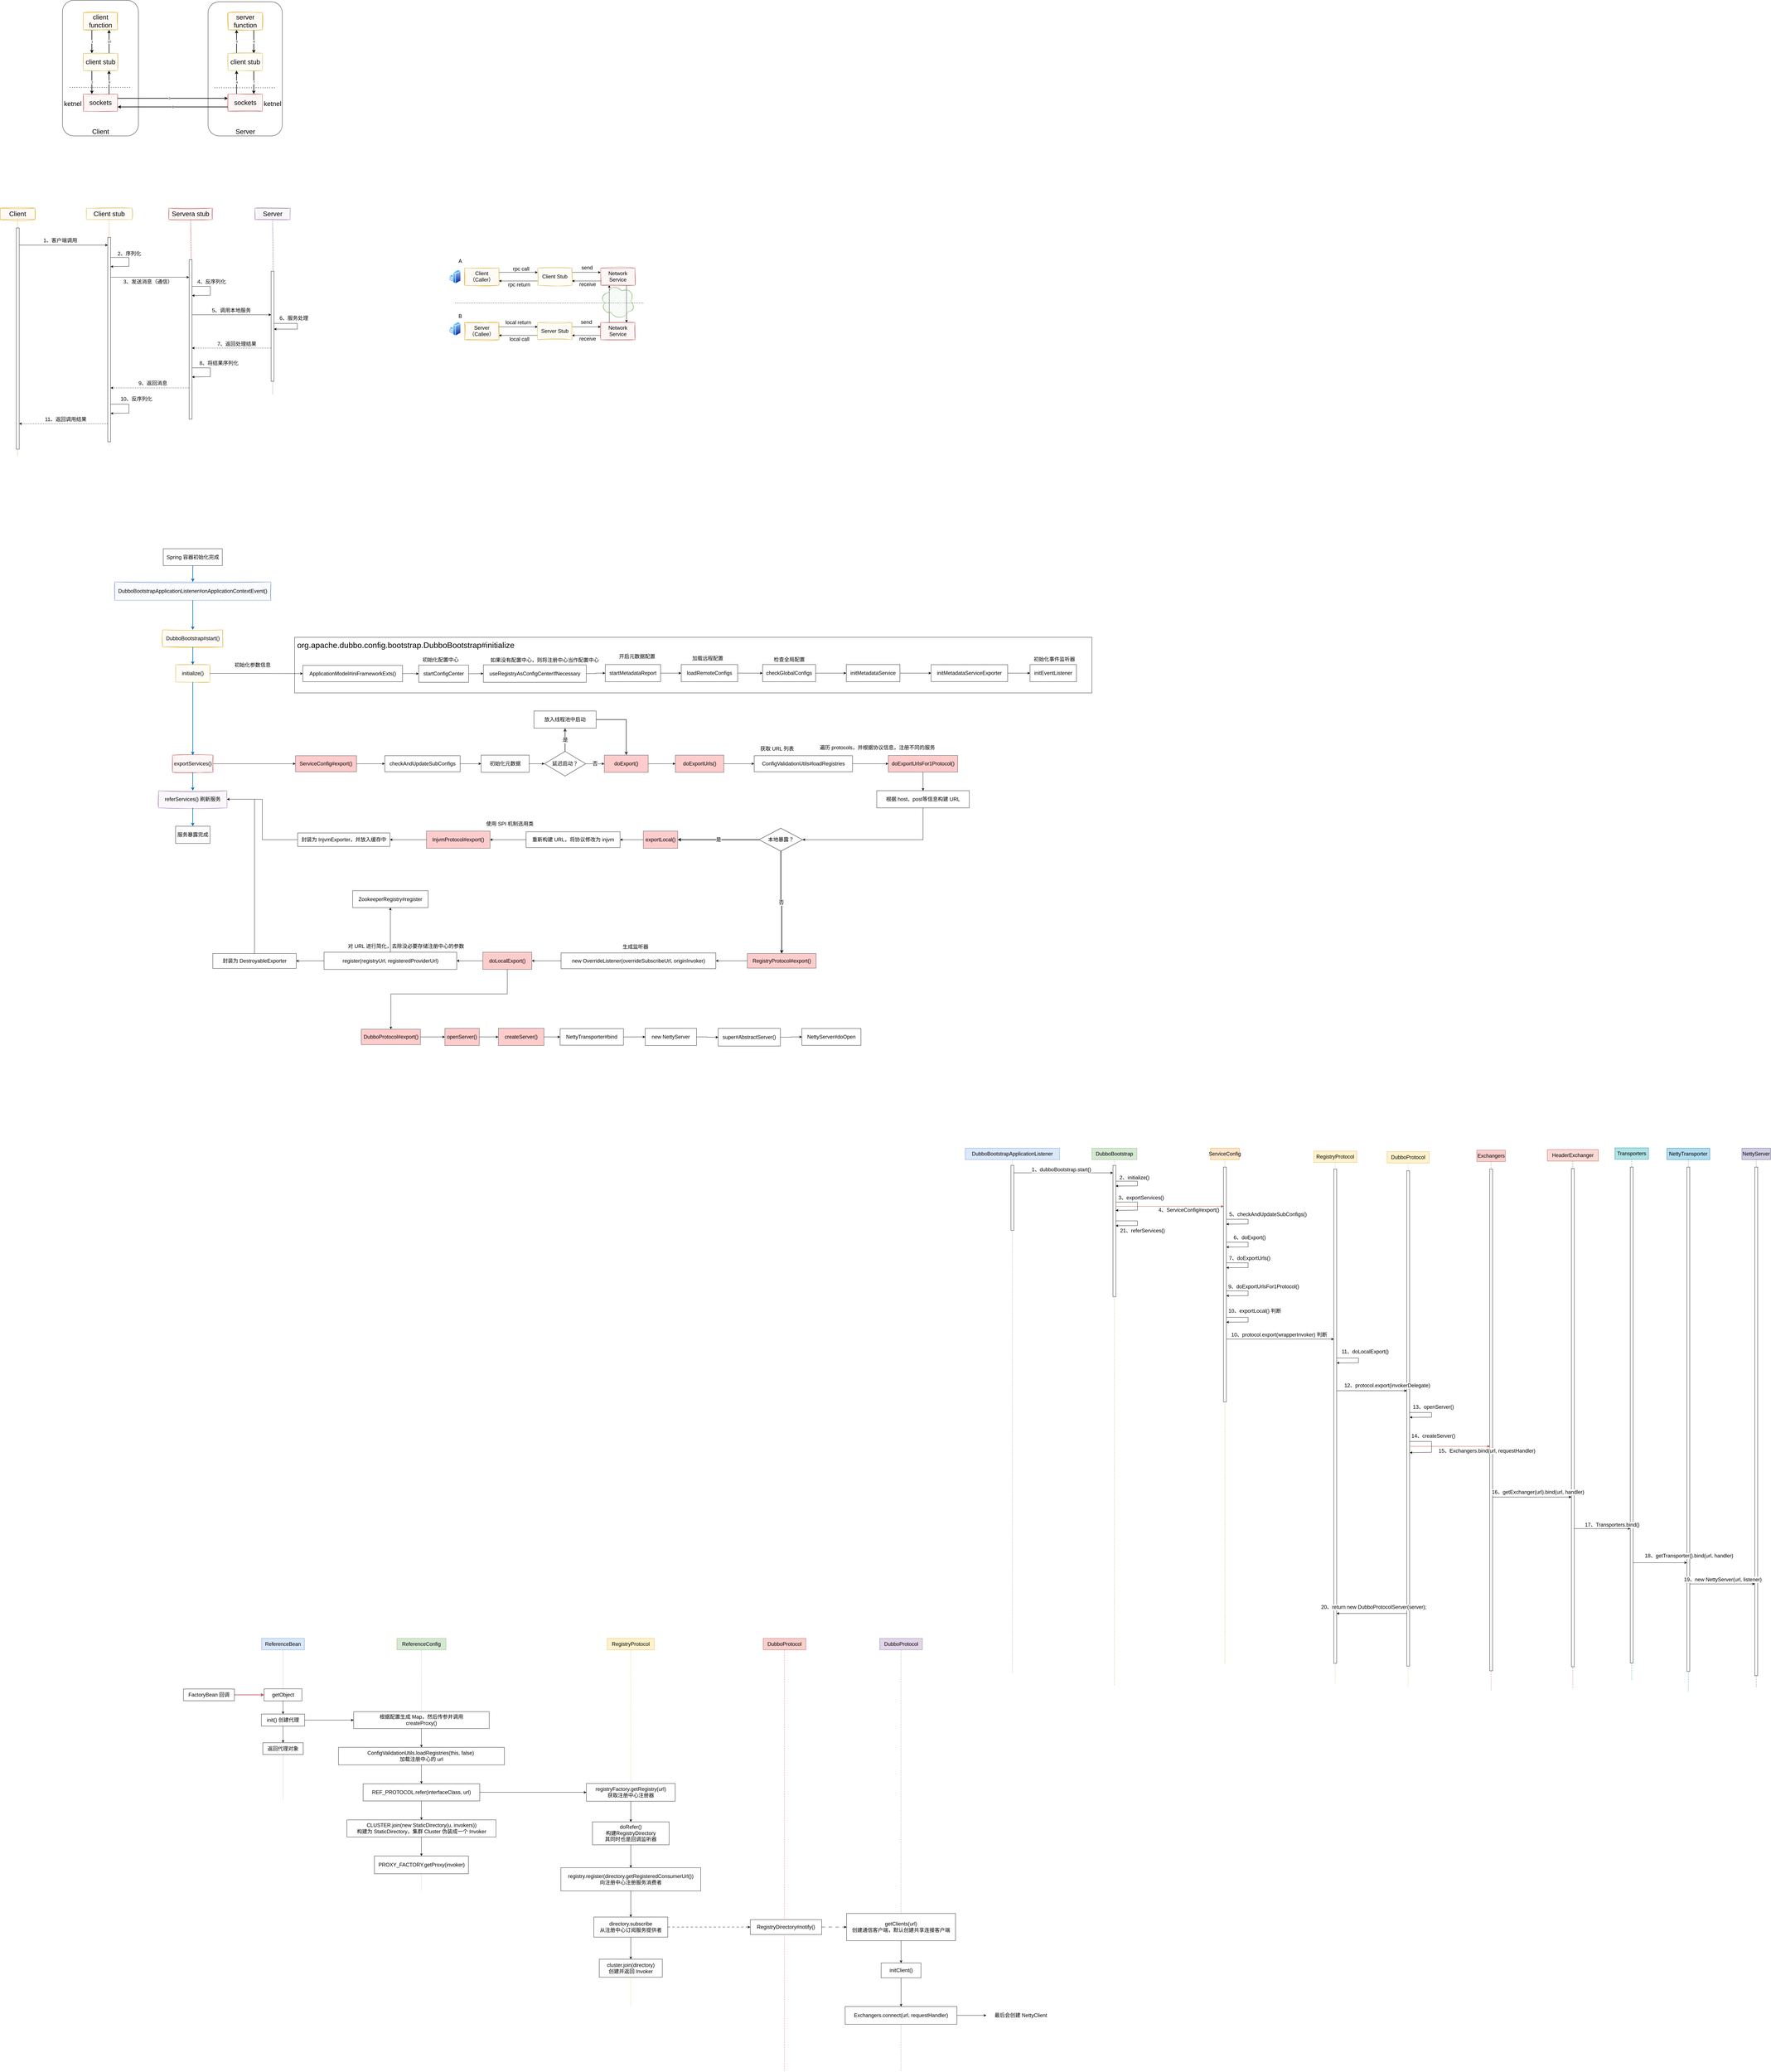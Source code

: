 <mxfile version="21.3.8" type="github">
  <diagram name="第 1 页" id="ynguHaI6anqF9o0DFnpZ">
    <mxGraphModel dx="3694" dy="1736" grid="0" gridSize="10" guides="1" tooltips="1" connect="1" arrows="1" fold="1" page="0" pageScale="1" pageWidth="827" pageHeight="1169" background="#ffffff" math="0" shadow="0">
      <root>
        <mxCell id="0" />
        <mxCell id="1" parent="0" />
        <mxCell id="4JavY6HXAWyGMQBlU3e4-26" value="" style="endArrow=none;dashed=1;html=1;rounded=0;" parent="1" edge="1">
          <mxGeometry width="50" height="50" relative="1" as="geometry">
            <mxPoint x="1264" y="1267.21" as="sourcePoint" />
            <mxPoint x="1924" y="1267" as="targetPoint" />
          </mxGeometry>
        </mxCell>
        <mxCell id="4JavY6HXAWyGMQBlU3e4-13" style="edgeStyle=orthogonalEdgeStyle;rounded=0;orthogonalLoop=1;jettySize=auto;html=1;exitX=0.75;exitY=1;exitDx=0;exitDy=0;entryX=0.75;entryY=0;entryDx=0;entryDy=0;" parent="1" source="4JavY6HXAWyGMQBlU3e4-10" target="4JavY6HXAWyGMQBlU3e4-5" edge="1">
          <mxGeometry relative="1" as="geometry" />
        </mxCell>
        <mxCell id="4JavY6HXAWyGMQBlU3e4-18" style="edgeStyle=orthogonalEdgeStyle;rounded=0;orthogonalLoop=1;jettySize=auto;html=1;exitX=0.25;exitY=0;exitDx=0;exitDy=0;entryX=0.25;entryY=1;entryDx=0;entryDy=0;" parent="1" source="4JavY6HXAWyGMQBlU3e4-5" target="4JavY6HXAWyGMQBlU3e4-10" edge="1">
          <mxGeometry relative="1" as="geometry" />
        </mxCell>
        <mxCell id="WNuXEq5mow0dsCHCeVzA-1" value="" style="rounded=1;whiteSpace=wrap;html=1;" parent="1" vertex="1">
          <mxGeometry x="-106" y="211" width="265" height="473" as="geometry" />
        </mxCell>
        <mxCell id="WNuXEq5mow0dsCHCeVzA-11" value="1" style="edgeStyle=orthogonalEdgeStyle;rounded=0;orthogonalLoop=1;jettySize=auto;html=1;exitX=0.25;exitY=1;exitDx=0;exitDy=0;entryX=0.25;entryY=0;entryDx=0;entryDy=0;strokeWidth=2;" parent="1" source="WNuXEq5mow0dsCHCeVzA-2" target="WNuXEq5mow0dsCHCeVzA-5" edge="1">
          <mxGeometry relative="1" as="geometry" />
        </mxCell>
        <mxCell id="WNuXEq5mow0dsCHCeVzA-2" value="client function" style="rounded=0;whiteSpace=wrap;html=1;fontSize=23;fillColor=#ffe6cc;strokeColor=#d79b00;sketch=1;curveFitting=1;jiggle=2;shadow=0;glass=0;" parent="1" vertex="1">
          <mxGeometry x="-33.5" y="254" width="120" height="60" as="geometry" />
        </mxCell>
        <mxCell id="WNuXEq5mow0dsCHCeVzA-3" value="" style="rounded=1;whiteSpace=wrap;html=1;" parent="1" vertex="1">
          <mxGeometry x="402" y="216" width="259" height="468" as="geometry" />
        </mxCell>
        <mxCell id="WNuXEq5mow0dsCHCeVzA-16" value="6" style="edgeStyle=orthogonalEdgeStyle;rounded=0;orthogonalLoop=1;jettySize=auto;html=1;exitX=0.75;exitY=1;exitDx=0;exitDy=0;entryX=0.75;entryY=0;entryDx=0;entryDy=0;strokeWidth=2;" parent="1" source="WNuXEq5mow0dsCHCeVzA-4" target="WNuXEq5mow0dsCHCeVzA-7" edge="1">
          <mxGeometry relative="1" as="geometry" />
        </mxCell>
        <mxCell id="WNuXEq5mow0dsCHCeVzA-4" value="server function" style="rounded=0;whiteSpace=wrap;html=1;fontSize=23;fillColor=#ffe6cc;strokeColor=#d79b00;sketch=1;curveFitting=1;jiggle=2;shadow=0;glass=0;" parent="1" vertex="1">
          <mxGeometry x="471.5" y="254" width="120" height="60" as="geometry" />
        </mxCell>
        <mxCell id="WNuXEq5mow0dsCHCeVzA-12" value="2" style="edgeStyle=orthogonalEdgeStyle;rounded=0;orthogonalLoop=1;jettySize=auto;html=1;exitX=0.25;exitY=1;exitDx=0;exitDy=0;entryX=0.25;entryY=0;entryDx=0;entryDy=0;strokeWidth=2;" parent="1" source="WNuXEq5mow0dsCHCeVzA-5" target="WNuXEq5mow0dsCHCeVzA-6" edge="1">
          <mxGeometry relative="1" as="geometry" />
        </mxCell>
        <mxCell id="WNuXEq5mow0dsCHCeVzA-20" value="10" style="edgeStyle=orthogonalEdgeStyle;rounded=0;orthogonalLoop=1;jettySize=auto;html=1;exitX=0.75;exitY=0;exitDx=0;exitDy=0;entryX=0.75;entryY=1;entryDx=0;entryDy=0;strokeWidth=2;" parent="1" source="WNuXEq5mow0dsCHCeVzA-5" target="WNuXEq5mow0dsCHCeVzA-2" edge="1">
          <mxGeometry relative="1" as="geometry" />
        </mxCell>
        <mxCell id="WNuXEq5mow0dsCHCeVzA-5" value="client stub" style="rounded=0;whiteSpace=wrap;html=1;fontSize=23;fillColor=#fff2cc;strokeColor=#d6b656;sketch=1;curveFitting=1;jiggle=2;" parent="1" vertex="1">
          <mxGeometry x="-33.5" y="396" width="120" height="60" as="geometry" />
        </mxCell>
        <mxCell id="WNuXEq5mow0dsCHCeVzA-13" style="edgeStyle=orthogonalEdgeStyle;rounded=0;orthogonalLoop=1;jettySize=auto;html=1;exitX=1;exitY=0.25;exitDx=0;exitDy=0;entryX=0;entryY=0.25;entryDx=0;entryDy=0;strokeWidth=2;" parent="1" source="WNuXEq5mow0dsCHCeVzA-6" target="WNuXEq5mow0dsCHCeVzA-8" edge="1">
          <mxGeometry relative="1" as="geometry" />
        </mxCell>
        <mxCell id="WNuXEq5mow0dsCHCeVzA-21" value="3" style="edgeLabel;html=1;align=center;verticalAlign=middle;resizable=0;points=[];" parent="WNuXEq5mow0dsCHCeVzA-13" vertex="1" connectable="0">
          <mxGeometry x="-0.065" relative="1" as="geometry">
            <mxPoint as="offset" />
          </mxGeometry>
        </mxCell>
        <mxCell id="WNuXEq5mow0dsCHCeVzA-19" value="9" style="edgeStyle=orthogonalEdgeStyle;rounded=0;orthogonalLoop=1;jettySize=auto;html=1;exitX=0.75;exitY=0;exitDx=0;exitDy=0;entryX=0.75;entryY=1;entryDx=0;entryDy=0;strokeWidth=2;" parent="1" source="WNuXEq5mow0dsCHCeVzA-6" target="WNuXEq5mow0dsCHCeVzA-5" edge="1">
          <mxGeometry relative="1" as="geometry" />
        </mxCell>
        <mxCell id="WNuXEq5mow0dsCHCeVzA-6" value="sockets" style="rounded=0;whiteSpace=wrap;html=1;fontSize=23;fillColor=#f8cecc;strokeColor=#b85450;sketch=1;curveFitting=1;jiggle=2;" parent="1" vertex="1">
          <mxGeometry x="-33.5" y="538" width="120" height="60" as="geometry" />
        </mxCell>
        <mxCell id="WNuXEq5mow0dsCHCeVzA-15" value="5" style="edgeStyle=orthogonalEdgeStyle;rounded=0;orthogonalLoop=1;jettySize=auto;html=1;exitX=0.25;exitY=0;exitDx=0;exitDy=0;entryX=0.25;entryY=1;entryDx=0;entryDy=0;strokeWidth=2;" parent="1" source="WNuXEq5mow0dsCHCeVzA-7" target="WNuXEq5mow0dsCHCeVzA-4" edge="1">
          <mxGeometry relative="1" as="geometry" />
        </mxCell>
        <mxCell id="WNuXEq5mow0dsCHCeVzA-17" value="7" style="edgeStyle=orthogonalEdgeStyle;rounded=0;orthogonalLoop=1;jettySize=auto;html=1;exitX=0.75;exitY=1;exitDx=0;exitDy=0;entryX=0.75;entryY=0;entryDx=0;entryDy=0;strokeWidth=2;" parent="1" source="WNuXEq5mow0dsCHCeVzA-7" target="WNuXEq5mow0dsCHCeVzA-8" edge="1">
          <mxGeometry relative="1" as="geometry" />
        </mxCell>
        <mxCell id="WNuXEq5mow0dsCHCeVzA-7" value="client stub" style="rounded=0;whiteSpace=wrap;html=1;fontSize=23;fillColor=#fff2cc;strokeColor=#d6b656;sketch=1;curveFitting=1;jiggle=2;" parent="1" vertex="1">
          <mxGeometry x="471.5" y="396" width="120" height="60" as="geometry" />
        </mxCell>
        <mxCell id="WNuXEq5mow0dsCHCeVzA-14" value="4" style="edgeStyle=orthogonalEdgeStyle;rounded=0;orthogonalLoop=1;jettySize=auto;html=1;exitX=0.25;exitY=0;exitDx=0;exitDy=0;entryX=0.25;entryY=1;entryDx=0;entryDy=0;strokeWidth=2;" parent="1" source="WNuXEq5mow0dsCHCeVzA-8" target="WNuXEq5mow0dsCHCeVzA-7" edge="1">
          <mxGeometry relative="1" as="geometry" />
        </mxCell>
        <mxCell id="WNuXEq5mow0dsCHCeVzA-18" value="8" style="edgeStyle=orthogonalEdgeStyle;rounded=0;orthogonalLoop=1;jettySize=auto;html=1;exitX=0;exitY=0.75;exitDx=0;exitDy=0;entryX=1;entryY=0.75;entryDx=0;entryDy=0;strokeWidth=2;" parent="1" source="WNuXEq5mow0dsCHCeVzA-8" target="WNuXEq5mow0dsCHCeVzA-6" edge="1">
          <mxGeometry relative="1" as="geometry" />
        </mxCell>
        <mxCell id="WNuXEq5mow0dsCHCeVzA-8" value="sockets" style="rounded=0;whiteSpace=wrap;html=1;fontSize=23;fillColor=#f8cecc;strokeColor=#b85450;sketch=1;curveFitting=1;jiggle=2;" parent="1" vertex="1">
          <mxGeometry x="471.5" y="538" width="120" height="60" as="geometry" />
        </mxCell>
        <mxCell id="WNuXEq5mow0dsCHCeVzA-9" value="Client" style="text;html=1;strokeColor=none;fillColor=none;align=center;verticalAlign=middle;whiteSpace=wrap;rounded=0;fontSize=23;" parent="1" vertex="1">
          <mxGeometry x="-3.5" y="654" width="60" height="30" as="geometry" />
        </mxCell>
        <mxCell id="WNuXEq5mow0dsCHCeVzA-10" value="Server" style="text;html=1;strokeColor=none;fillColor=none;align=center;verticalAlign=middle;whiteSpace=wrap;rounded=0;fontSize=23;" parent="1" vertex="1">
          <mxGeometry x="501.5" y="654" width="60" height="30" as="geometry" />
        </mxCell>
        <mxCell id="WNuXEq5mow0dsCHCeVzA-22" value="" style="endArrow=none;dashed=1;html=1;dashPattern=1 3;strokeWidth=2;rounded=0;" parent="1" edge="1">
          <mxGeometry width="50" height="50" relative="1" as="geometry">
            <mxPoint x="-80.5" y="515" as="sourcePoint" />
            <mxPoint x="133.5" y="515" as="targetPoint" />
          </mxGeometry>
        </mxCell>
        <mxCell id="WNuXEq5mow0dsCHCeVzA-23" value="" style="endArrow=none;dashed=1;html=1;dashPattern=1 3;strokeWidth=2;rounded=0;" parent="1" edge="1">
          <mxGeometry width="50" height="50" relative="1" as="geometry">
            <mxPoint x="424.5" y="516" as="sourcePoint" />
            <mxPoint x="638.5" y="516" as="targetPoint" />
          </mxGeometry>
        </mxCell>
        <mxCell id="WNuXEq5mow0dsCHCeVzA-24" value="&lt;font style=&quot;font-size: 23px;&quot;&gt;ketnel&lt;/font&gt;" style="text;html=1;strokeColor=none;fillColor=none;align=center;verticalAlign=middle;whiteSpace=wrap;rounded=0;" parent="1" vertex="1">
          <mxGeometry x="-100" y="557" width="60" height="30" as="geometry" />
        </mxCell>
        <mxCell id="WNuXEq5mow0dsCHCeVzA-25" value="&lt;font style=&quot;font-size: 23px;&quot;&gt;ketnel&lt;/font&gt;" style="text;html=1;strokeColor=none;fillColor=none;align=center;verticalAlign=middle;whiteSpace=wrap;rounded=0;" parent="1" vertex="1">
          <mxGeometry x="597" y="557" width="60" height="30" as="geometry" />
        </mxCell>
        <mxCell id="0BuADrquEKOu1tJ5kKiF-7" value="Client" style="shape=umlLifeline;perimeter=lifelinePerimeter;whiteSpace=wrap;html=1;container=1;dropTarget=0;collapsible=0;recursiveResize=0;outlineConnect=0;portConstraint=eastwest;newEdgeStyle={&quot;edgeStyle&quot;:&quot;elbowEdgeStyle&quot;,&quot;elbow&quot;:&quot;vertical&quot;,&quot;curved&quot;:0,&quot;rounded&quot;:0};fontSize=23;fillColor=#ffe6cc;strokeColor=#d79b00;shadow=0;sketch=1;curveFitting=1;jiggle=2;" parent="1" vertex="1">
          <mxGeometry x="-323" y="936" width="121" height="864" as="geometry" />
        </mxCell>
        <mxCell id="0BuADrquEKOu1tJ5kKiF-42" value="" style="html=1;points=[];perimeter=orthogonalPerimeter;outlineConnect=0;targetShapes=umlLifeline;portConstraint=eastwest;newEdgeStyle={&quot;edgeStyle&quot;:&quot;elbowEdgeStyle&quot;,&quot;elbow&quot;:&quot;vertical&quot;,&quot;curved&quot;:0,&quot;rounded&quot;:0};" parent="0BuADrquEKOu1tJ5kKiF-7" vertex="1">
          <mxGeometry x="56" y="69" width="10" height="772" as="geometry" />
        </mxCell>
        <mxCell id="0BuADrquEKOu1tJ5kKiF-15" value="Client stub" style="shape=umlLifeline;perimeter=lifelinePerimeter;whiteSpace=wrap;html=1;container=1;dropTarget=0;collapsible=0;recursiveResize=0;outlineConnect=0;portConstraint=eastwest;newEdgeStyle={&quot;edgeStyle&quot;:&quot;elbowEdgeStyle&quot;,&quot;elbow&quot;:&quot;vertical&quot;,&quot;curved&quot;:0,&quot;rounded&quot;:0};fontSize=23;fillColor=#fff2cc;strokeColor=#d6b656;sketch=1;curveFitting=1;jiggle=2;" parent="1" vertex="1">
          <mxGeometry x="-23" y="936" width="160" height="831" as="geometry" />
        </mxCell>
        <mxCell id="0BuADrquEKOu1tJ5kKiF-43" value="" style="html=1;points=[];perimeter=orthogonalPerimeter;outlineConnect=0;targetShapes=umlLifeline;portConstraint=eastwest;newEdgeStyle={&quot;edgeStyle&quot;:&quot;elbowEdgeStyle&quot;,&quot;elbow&quot;:&quot;vertical&quot;,&quot;curved&quot;:0,&quot;rounded&quot;:0};" parent="0BuADrquEKOu1tJ5kKiF-15" vertex="1">
          <mxGeometry x="75" y="102" width="10" height="713" as="geometry" />
        </mxCell>
        <mxCell id="0BuADrquEKOu1tJ5kKiF-16" value="Servera&amp;nbsp;stub" style="shape=umlLifeline;perimeter=lifelinePerimeter;whiteSpace=wrap;html=1;container=1;dropTarget=0;collapsible=0;recursiveResize=0;outlineConnect=0;portConstraint=eastwest;newEdgeStyle={&quot;edgeStyle&quot;:&quot;elbowEdgeStyle&quot;,&quot;elbow&quot;:&quot;vertical&quot;,&quot;curved&quot;:0,&quot;rounded&quot;:0};fontSize=23;fillColor=#f8cecc;strokeColor=#b85450;sketch=1;curveFitting=1;jiggle=2;" parent="1" vertex="1">
          <mxGeometry x="265" y="936" width="152" height="736" as="geometry" />
        </mxCell>
        <mxCell id="0BuADrquEKOu1tJ5kKiF-49" value="" style="html=1;points=[];perimeter=orthogonalPerimeter;outlineConnect=0;targetShapes=umlLifeline;portConstraint=eastwest;newEdgeStyle={&quot;edgeStyle&quot;:&quot;elbowEdgeStyle&quot;,&quot;elbow&quot;:&quot;vertical&quot;,&quot;curved&quot;:0,&quot;rounded&quot;:0};" parent="0BuADrquEKOu1tJ5kKiF-16" vertex="1">
          <mxGeometry x="71" y="180" width="10" height="556" as="geometry" />
        </mxCell>
        <mxCell id="0BuADrquEKOu1tJ5kKiF-17" value="Server" style="shape=umlLifeline;perimeter=lifelinePerimeter;whiteSpace=wrap;html=1;container=1;dropTarget=0;collapsible=0;recursiveResize=0;outlineConnect=0;portConstraint=eastwest;newEdgeStyle={&quot;edgeStyle&quot;:&quot;elbowEdgeStyle&quot;,&quot;elbow&quot;:&quot;vertical&quot;,&quot;curved&quot;:0,&quot;rounded&quot;:0};fontSize=23;fillColor=#e1d5e7;strokeColor=#9673a6;sketch=1;curveFitting=1;jiggle=2;" parent="1" vertex="1">
          <mxGeometry x="565.5" y="936" width="123" height="650" as="geometry" />
        </mxCell>
        <mxCell id="0BuADrquEKOu1tJ5kKiF-56" value="" style="html=1;points=[];perimeter=orthogonalPerimeter;outlineConnect=0;targetShapes=umlLifeline;portConstraint=eastwest;newEdgeStyle={&quot;edgeStyle&quot;:&quot;elbowEdgeStyle&quot;,&quot;elbow&quot;:&quot;vertical&quot;,&quot;curved&quot;:0,&quot;rounded&quot;:0};" parent="0BuADrquEKOu1tJ5kKiF-17" vertex="1">
          <mxGeometry x="56.5" y="220" width="10" height="384" as="geometry" />
        </mxCell>
        <mxCell id="0BuADrquEKOu1tJ5kKiF-59" style="edgeStyle=elbowEdgeStyle;rounded=0;orthogonalLoop=1;jettySize=auto;html=1;elbow=vertical;curved=0;" parent="0BuADrquEKOu1tJ5kKiF-17" source="0BuADrquEKOu1tJ5kKiF-56" target="0BuADrquEKOu1tJ5kKiF-56" edge="1">
          <mxGeometry relative="1" as="geometry">
            <Array as="points">
              <mxPoint x="148" y="410" />
            </Array>
          </mxGeometry>
        </mxCell>
        <mxCell id="0BuADrquEKOu1tJ5kKiF-60" value="&lt;font style=&quot;font-size: 18px;&quot;&gt;6、服务处理&lt;/font&gt;" style="edgeLabel;html=1;align=center;verticalAlign=middle;resizable=0;points=[];" parent="0BuADrquEKOu1tJ5kKiF-59" vertex="1" connectable="0">
          <mxGeometry x="-0.455" relative="1" as="geometry">
            <mxPoint x="19" y="-18" as="offset" />
          </mxGeometry>
        </mxCell>
        <mxCell id="0BuADrquEKOu1tJ5kKiF-47" style="edgeStyle=elbowEdgeStyle;rounded=0;orthogonalLoop=1;jettySize=auto;html=1;elbow=vertical;curved=0;" parent="1" source="0BuADrquEKOu1tJ5kKiF-42" target="0BuADrquEKOu1tJ5kKiF-43" edge="1">
          <mxGeometry relative="1" as="geometry">
            <Array as="points">
              <mxPoint x="-37" y="1065" />
              <mxPoint x="-97" y="1097" />
            </Array>
          </mxGeometry>
        </mxCell>
        <mxCell id="0BuADrquEKOu1tJ5kKiF-48" value="&lt;font style=&quot;font-size: 18px;&quot;&gt;1、客户端调用&lt;/font&gt;" style="edgeLabel;html=1;align=center;verticalAlign=middle;resizable=0;points=[];" parent="0BuADrquEKOu1tJ5kKiF-47" vertex="1" connectable="0">
          <mxGeometry x="0.108" relative="1" as="geometry">
            <mxPoint x="-28" y="-16" as="offset" />
          </mxGeometry>
        </mxCell>
        <mxCell id="0BuADrquEKOu1tJ5kKiF-52" style="edgeStyle=elbowEdgeStyle;rounded=0;orthogonalLoop=1;jettySize=auto;html=1;elbow=vertical;curved=0;" parent="1" source="0BuADrquEKOu1tJ5kKiF-43" target="0BuADrquEKOu1tJ5kKiF-49" edge="1">
          <mxGeometry relative="1" as="geometry">
            <Array as="points">
              <mxPoint x="262" y="1177" />
            </Array>
          </mxGeometry>
        </mxCell>
        <mxCell id="0BuADrquEKOu1tJ5kKiF-53" value="&lt;font style=&quot;font-size: 18px;&quot;&gt;3、发送消息（通信）&lt;/font&gt;" style="edgeLabel;html=1;align=center;verticalAlign=middle;resizable=0;points=[];" parent="0BuADrquEKOu1tJ5kKiF-52" vertex="1" connectable="0">
          <mxGeometry x="-0.055" relative="1" as="geometry">
            <mxPoint y="16" as="offset" />
          </mxGeometry>
        </mxCell>
        <mxCell id="0BuADrquEKOu1tJ5kKiF-57" style="edgeStyle=elbowEdgeStyle;rounded=0;orthogonalLoop=1;jettySize=auto;html=1;elbow=vertical;curved=0;" parent="1" source="0BuADrquEKOu1tJ5kKiF-49" target="0BuADrquEKOu1tJ5kKiF-56" edge="1">
          <mxGeometry relative="1" as="geometry">
            <Array as="points">
              <mxPoint x="559" y="1308" />
              <mxPoint x="513" y="1437" />
              <mxPoint x="519" y="1308" />
            </Array>
          </mxGeometry>
        </mxCell>
        <mxCell id="0BuADrquEKOu1tJ5kKiF-58" value="&lt;font style=&quot;font-size: 18px;&quot;&gt;5、调用本地服务&lt;/font&gt;" style="edgeLabel;html=1;align=center;verticalAlign=middle;resizable=0;points=[];" parent="0BuADrquEKOu1tJ5kKiF-57" vertex="1" connectable="0">
          <mxGeometry x="0.05" y="-4" relative="1" as="geometry">
            <mxPoint x="-8" y="-19" as="offset" />
          </mxGeometry>
        </mxCell>
        <mxCell id="0BuADrquEKOu1tJ5kKiF-67" style="edgeStyle=elbowEdgeStyle;rounded=0;orthogonalLoop=1;jettySize=auto;html=1;elbow=vertical;curved=0;dashed=1;" parent="1" source="0BuADrquEKOu1tJ5kKiF-56" target="0BuADrquEKOu1tJ5kKiF-49" edge="1">
          <mxGeometry relative="1" as="geometry">
            <Array as="points">
              <mxPoint x="566" y="1424" />
              <mxPoint x="513" y="1503" />
            </Array>
          </mxGeometry>
        </mxCell>
        <mxCell id="0BuADrquEKOu1tJ5kKiF-68" value="&lt;font style=&quot;font-size: 18px;&quot;&gt;7、返回处理结果&lt;/font&gt;" style="edgeLabel;html=1;align=center;verticalAlign=middle;resizable=0;points=[];" parent="0BuADrquEKOu1tJ5kKiF-67" vertex="1" connectable="0">
          <mxGeometry x="-0.244" y="-1" relative="1" as="geometry">
            <mxPoint x="-16" y="-13" as="offset" />
          </mxGeometry>
        </mxCell>
        <mxCell id="0BuADrquEKOu1tJ5kKiF-80" value="" style="group" parent="1" vertex="1" connectable="0">
          <mxGeometry x="62" y="1108" width="64" height="32" as="geometry" />
        </mxCell>
        <mxCell id="0BuADrquEKOu1tJ5kKiF-77" value="" style="endArrow=classic;html=1;rounded=0;" parent="0BuADrquEKOu1tJ5kKiF-80" edge="1">
          <mxGeometry width="50" height="50" relative="1" as="geometry">
            <mxPoint x="64" y="31" as="sourcePoint" />
            <mxPoint y="32" as="targetPoint" />
          </mxGeometry>
        </mxCell>
        <mxCell id="0BuADrquEKOu1tJ5kKiF-78" value="" style="endArrow=none;html=1;rounded=0;" parent="0BuADrquEKOu1tJ5kKiF-80" edge="1">
          <mxGeometry width="50" height="50" relative="1" as="geometry">
            <mxPoint as="sourcePoint" />
            <mxPoint x="64" as="targetPoint" />
          </mxGeometry>
        </mxCell>
        <mxCell id="0BuADrquEKOu1tJ5kKiF-79" value="" style="endArrow=none;html=1;rounded=0;" parent="0BuADrquEKOu1tJ5kKiF-80" edge="1">
          <mxGeometry width="50" height="50" relative="1" as="geometry">
            <mxPoint x="64" y="31" as="sourcePoint" />
            <mxPoint x="64" as="targetPoint" />
          </mxGeometry>
        </mxCell>
        <mxCell id="0BuADrquEKOu1tJ5kKiF-81" value="&lt;font style=&quot;font-size: 18px;&quot;&gt;2、序列化&lt;/font&gt;" style="text;html=1;strokeColor=none;fillColor=none;align=center;verticalAlign=middle;whiteSpace=wrap;rounded=0;" parent="1" vertex="1">
          <mxGeometry x="76" y="1083" width="103" height="23" as="geometry" />
        </mxCell>
        <mxCell id="0BuADrquEKOu1tJ5kKiF-84" value="" style="group" parent="1" vertex="1" connectable="0">
          <mxGeometry x="346" y="1209" width="64" height="32" as="geometry" />
        </mxCell>
        <mxCell id="0BuADrquEKOu1tJ5kKiF-85" value="" style="endArrow=classic;html=1;rounded=0;" parent="0BuADrquEKOu1tJ5kKiF-84" edge="1">
          <mxGeometry width="50" height="50" relative="1" as="geometry">
            <mxPoint x="64" y="31" as="sourcePoint" />
            <mxPoint y="32" as="targetPoint" />
          </mxGeometry>
        </mxCell>
        <mxCell id="0BuADrquEKOu1tJ5kKiF-86" value="" style="endArrow=none;html=1;rounded=0;" parent="0BuADrquEKOu1tJ5kKiF-84" edge="1">
          <mxGeometry width="50" height="50" relative="1" as="geometry">
            <mxPoint as="sourcePoint" />
            <mxPoint x="64" as="targetPoint" />
          </mxGeometry>
        </mxCell>
        <mxCell id="0BuADrquEKOu1tJ5kKiF-87" value="" style="endArrow=none;html=1;rounded=0;" parent="0BuADrquEKOu1tJ5kKiF-84" edge="1">
          <mxGeometry width="50" height="50" relative="1" as="geometry">
            <mxPoint x="64" y="31" as="sourcePoint" />
            <mxPoint x="64" as="targetPoint" />
          </mxGeometry>
        </mxCell>
        <mxCell id="0BuADrquEKOu1tJ5kKiF-88" value="&lt;font style=&quot;font-size: 18px;&quot;&gt;4、反序列化&lt;/font&gt;" style="text;html=1;strokeColor=none;fillColor=none;align=center;verticalAlign=middle;whiteSpace=wrap;rounded=0;" parent="1" vertex="1">
          <mxGeometry x="358" y="1180" width="113" height="25" as="geometry" />
        </mxCell>
        <mxCell id="0BuADrquEKOu1tJ5kKiF-90" value="" style="group" parent="1" vertex="1" connectable="0">
          <mxGeometry x="346" y="1493" width="64" height="32" as="geometry" />
        </mxCell>
        <mxCell id="0BuADrquEKOu1tJ5kKiF-91" value="" style="endArrow=classic;html=1;rounded=0;" parent="0BuADrquEKOu1tJ5kKiF-90" edge="1">
          <mxGeometry width="50" height="50" relative="1" as="geometry">
            <mxPoint x="64" y="31" as="sourcePoint" />
            <mxPoint y="32" as="targetPoint" />
          </mxGeometry>
        </mxCell>
        <mxCell id="0BuADrquEKOu1tJ5kKiF-92" value="" style="endArrow=none;html=1;rounded=0;" parent="0BuADrquEKOu1tJ5kKiF-90" edge="1">
          <mxGeometry width="50" height="50" relative="1" as="geometry">
            <mxPoint as="sourcePoint" />
            <mxPoint x="64" as="targetPoint" />
          </mxGeometry>
        </mxCell>
        <mxCell id="0BuADrquEKOu1tJ5kKiF-93" value="" style="endArrow=none;html=1;rounded=0;" parent="0BuADrquEKOu1tJ5kKiF-90" edge="1">
          <mxGeometry width="50" height="50" relative="1" as="geometry">
            <mxPoint x="64" y="31" as="sourcePoint" />
            <mxPoint x="64" as="targetPoint" />
          </mxGeometry>
        </mxCell>
        <mxCell id="0BuADrquEKOu1tJ5kKiF-94" value="&lt;font style=&quot;font-size: 18px;&quot;&gt;8、将结果序列化&lt;/font&gt;" style="text;html=1;strokeColor=none;fillColor=none;align=center;verticalAlign=middle;whiteSpace=wrap;rounded=0;" parent="1" vertex="1">
          <mxGeometry x="358" y="1463" width="164" height="28" as="geometry" />
        </mxCell>
        <mxCell id="0BuADrquEKOu1tJ5kKiF-95" style="edgeStyle=elbowEdgeStyle;rounded=0;orthogonalLoop=1;jettySize=auto;html=1;elbow=vertical;curved=0;dashed=1;" parent="1" source="0BuADrquEKOu1tJ5kKiF-49" target="0BuADrquEKOu1tJ5kKiF-43" edge="1">
          <mxGeometry relative="1" as="geometry">
            <Array as="points">
              <mxPoint x="228" y="1563" />
            </Array>
          </mxGeometry>
        </mxCell>
        <mxCell id="0BuADrquEKOu1tJ5kKiF-96" value="&lt;font style=&quot;font-size: 18px;&quot;&gt;9、返回消息&lt;/font&gt;" style="edgeLabel;html=1;align=center;verticalAlign=middle;resizable=0;points=[];" parent="0BuADrquEKOu1tJ5kKiF-95" vertex="1" connectable="0">
          <mxGeometry x="-0.076" y="-1" relative="1" as="geometry">
            <mxPoint x="-1" y="-15" as="offset" />
          </mxGeometry>
        </mxCell>
        <mxCell id="0BuADrquEKOu1tJ5kKiF-97" value="" style="group" parent="1" vertex="1" connectable="0">
          <mxGeometry x="62" y="1620" width="64" height="32" as="geometry" />
        </mxCell>
        <mxCell id="0BuADrquEKOu1tJ5kKiF-98" value="" style="endArrow=classic;html=1;rounded=0;" parent="0BuADrquEKOu1tJ5kKiF-97" edge="1">
          <mxGeometry width="50" height="50" relative="1" as="geometry">
            <mxPoint x="64" y="31" as="sourcePoint" />
            <mxPoint y="32" as="targetPoint" />
          </mxGeometry>
        </mxCell>
        <mxCell id="0BuADrquEKOu1tJ5kKiF-99" value="" style="endArrow=none;html=1;rounded=0;" parent="0BuADrquEKOu1tJ5kKiF-97" edge="1">
          <mxGeometry width="50" height="50" relative="1" as="geometry">
            <mxPoint as="sourcePoint" />
            <mxPoint x="64" as="targetPoint" />
          </mxGeometry>
        </mxCell>
        <mxCell id="0BuADrquEKOu1tJ5kKiF-100" value="" style="endArrow=none;html=1;rounded=0;" parent="0BuADrquEKOu1tJ5kKiF-97" edge="1">
          <mxGeometry width="50" height="50" relative="1" as="geometry">
            <mxPoint x="64" y="31" as="sourcePoint" />
            <mxPoint x="64" as="targetPoint" />
          </mxGeometry>
        </mxCell>
        <mxCell id="0BuADrquEKOu1tJ5kKiF-101" value="&lt;font style=&quot;font-size: 18px;&quot;&gt;10、反序列化&lt;/font&gt;" style="text;html=1;strokeColor=none;fillColor=none;align=center;verticalAlign=middle;whiteSpace=wrap;rounded=0;" parent="1" vertex="1">
          <mxGeometry x="70" y="1588" width="164" height="28" as="geometry" />
        </mxCell>
        <mxCell id="0BuADrquEKOu1tJ5kKiF-103" style="edgeStyle=elbowEdgeStyle;rounded=0;orthogonalLoop=1;jettySize=auto;html=1;elbow=vertical;curved=0;dashed=1;" parent="1" source="0BuADrquEKOu1tJ5kKiF-43" target="0BuADrquEKOu1tJ5kKiF-42" edge="1">
          <mxGeometry relative="1" as="geometry">
            <Array as="points">
              <mxPoint x="-10" y="1688" />
            </Array>
          </mxGeometry>
        </mxCell>
        <mxCell id="0BuADrquEKOu1tJ5kKiF-104" value="&lt;font style=&quot;font-size: 18px;&quot;&gt;11、返回调用结果&lt;/font&gt;" style="edgeLabel;html=1;align=center;verticalAlign=middle;resizable=0;points=[];" parent="0BuADrquEKOu1tJ5kKiF-103" vertex="1" connectable="0">
          <mxGeometry x="-0.057" y="1" relative="1" as="geometry">
            <mxPoint x="-2" y="-16" as="offset" />
          </mxGeometry>
        </mxCell>
        <mxCell id="4JavY6HXAWyGMQBlU3e4-2" value="" style="image;aspect=fixed;perimeter=ellipsePerimeter;html=1;align=center;shadow=0;dashed=0;spacingTop=3;image=img/lib/active_directory/windows_server.svg;" parent="1" vertex="1">
          <mxGeometry x="1243" y="1150" width="41" height="50" as="geometry" />
        </mxCell>
        <mxCell id="4JavY6HXAWyGMQBlU3e4-3" value="" style="image;aspect=fixed;perimeter=ellipsePerimeter;html=1;align=center;shadow=0;dashed=0;spacingTop=3;image=img/lib/active_directory/windows_server.svg;" parent="1" vertex="1">
          <mxGeometry x="1243" y="1332" width="41" height="50" as="geometry" />
        </mxCell>
        <mxCell id="4JavY6HXAWyGMQBlU3e4-11" value="&lt;font style=&quot;font-size: 18px;&quot;&gt;rpc call&lt;/font&gt;" style="edgeStyle=orthogonalEdgeStyle;rounded=0;orthogonalLoop=1;jettySize=auto;html=1;exitX=1;exitY=0.25;exitDx=0;exitDy=0;entryX=0;entryY=0.25;entryDx=0;entryDy=0;" parent="1" source="4JavY6HXAWyGMQBlU3e4-4" target="4JavY6HXAWyGMQBlU3e4-6" edge="1">
          <mxGeometry x="0.141" y="12" relative="1" as="geometry">
            <mxPoint as="offset" />
          </mxGeometry>
        </mxCell>
        <mxCell id="4JavY6HXAWyGMQBlU3e4-4" value="Client（Caller）" style="rounded=0;whiteSpace=wrap;html=1;fontSize=18;fillColor=#ffe6cc;strokeColor=#d79b00;sketch=1;curveFitting=1;jiggle=2;" parent="1" vertex="1">
          <mxGeometry x="1297" y="1145" width="120" height="60" as="geometry" />
        </mxCell>
        <mxCell id="4JavY6HXAWyGMQBlU3e4-14" style="edgeStyle=orthogonalEdgeStyle;rounded=0;orthogonalLoop=1;jettySize=auto;html=1;exitX=0;exitY=0.75;exitDx=0;exitDy=0;entryX=1;entryY=0.75;entryDx=0;entryDy=0;" parent="1" source="4JavY6HXAWyGMQBlU3e4-5" target="4JavY6HXAWyGMQBlU3e4-8" edge="1">
          <mxGeometry relative="1" as="geometry" />
        </mxCell>
        <mxCell id="4JavY6HXAWyGMQBlU3e4-21" value="&lt;font style=&quot;font-size: 18px;&quot;&gt;receive&lt;/font&gt;" style="edgeLabel;html=1;align=center;verticalAlign=middle;resizable=0;points=[];" parent="4JavY6HXAWyGMQBlU3e4-14" vertex="1" connectable="0">
          <mxGeometry x="-0.1" y="1" relative="1" as="geometry">
            <mxPoint x="-1" y="11" as="offset" />
          </mxGeometry>
        </mxCell>
        <mxCell id="4JavY6HXAWyGMQBlU3e4-5" value="Network Service" style="rounded=0;whiteSpace=wrap;html=1;fontSize=18;fillColor=#f8cecc;strokeColor=#b85450;sketch=1;curveFitting=1;jiggle=2;" parent="1" vertex="1">
          <mxGeometry x="1772" y="1335" width="120" height="60" as="geometry" />
        </mxCell>
        <mxCell id="4JavY6HXAWyGMQBlU3e4-12" value="&lt;font style=&quot;font-size: 18px;&quot;&gt;send&lt;/font&gt;" style="edgeStyle=orthogonalEdgeStyle;rounded=0;orthogonalLoop=1;jettySize=auto;html=1;exitX=1;exitY=0.25;exitDx=0;exitDy=0;entryX=0;entryY=0.25;entryDx=0;entryDy=0;" parent="1" source="4JavY6HXAWyGMQBlU3e4-6" target="4JavY6HXAWyGMQBlU3e4-10" edge="1">
          <mxGeometry x="0.04" y="16" relative="1" as="geometry">
            <mxPoint as="offset" />
          </mxGeometry>
        </mxCell>
        <mxCell id="4JavY6HXAWyGMQBlU3e4-20" style="edgeStyle=orthogonalEdgeStyle;rounded=0;orthogonalLoop=1;jettySize=auto;html=1;exitX=0;exitY=0.75;exitDx=0;exitDy=0;entryX=1;entryY=0.75;entryDx=0;entryDy=0;" parent="1" source="4JavY6HXAWyGMQBlU3e4-6" target="4JavY6HXAWyGMQBlU3e4-4" edge="1">
          <mxGeometry relative="1" as="geometry" />
        </mxCell>
        <mxCell id="4JavY6HXAWyGMQBlU3e4-24" value="&lt;font style=&quot;font-size: 18px;&quot;&gt;rpc return&lt;/font&gt;" style="edgeLabel;html=1;align=center;verticalAlign=middle;resizable=0;points=[];" parent="4JavY6HXAWyGMQBlU3e4-20" vertex="1" connectable="0">
          <mxGeometry x="-0.08" y="2" relative="1" as="geometry">
            <mxPoint x="-3" y="11" as="offset" />
          </mxGeometry>
        </mxCell>
        <mxCell id="4JavY6HXAWyGMQBlU3e4-6" value="Client Stub" style="rounded=0;whiteSpace=wrap;html=1;fontSize=18;fillColor=#fff2cc;strokeColor=#d6b656;sketch=1;curveFitting=1;jiggle=2;" parent="1" vertex="1">
          <mxGeometry x="1552" y="1145" width="120" height="60" as="geometry" />
        </mxCell>
        <mxCell id="4JavY6HXAWyGMQBlU3e4-16" style="edgeStyle=orthogonalEdgeStyle;rounded=0;orthogonalLoop=1;jettySize=auto;html=1;exitX=1;exitY=0.25;exitDx=0;exitDy=0;entryX=0;entryY=0.25;entryDx=0;entryDy=0;" parent="1" source="4JavY6HXAWyGMQBlU3e4-7" target="4JavY6HXAWyGMQBlU3e4-8" edge="1">
          <mxGeometry relative="1" as="geometry" />
        </mxCell>
        <mxCell id="4JavY6HXAWyGMQBlU3e4-22" value="&lt;font style=&quot;font-size: 18px;&quot;&gt;local return&lt;/font&gt;" style="edgeLabel;html=1;align=center;verticalAlign=middle;resizable=0;points=[];" parent="4JavY6HXAWyGMQBlU3e4-16" vertex="1" connectable="0">
          <mxGeometry x="0.096" y="1" relative="1" as="geometry">
            <mxPoint x="-7" y="-14" as="offset" />
          </mxGeometry>
        </mxCell>
        <mxCell id="4JavY6HXAWyGMQBlU3e4-7" value="Server（Callee）" style="rounded=0;whiteSpace=wrap;html=1;fontSize=18;fillColor=#ffe6cc;strokeColor=#d79b00;sketch=1;curveFitting=1;jiggle=2;" parent="1" vertex="1">
          <mxGeometry x="1297" y="1335" width="120" height="60" as="geometry" />
        </mxCell>
        <mxCell id="4JavY6HXAWyGMQBlU3e4-15" value="&lt;font style=&quot;font-size: 18px;&quot;&gt;local call&lt;/font&gt;" style="edgeStyle=orthogonalEdgeStyle;rounded=0;orthogonalLoop=1;jettySize=auto;html=1;exitX=0;exitY=0.75;exitDx=0;exitDy=0;entryX=1;entryY=0.75;entryDx=0;entryDy=0;" parent="1" source="4JavY6HXAWyGMQBlU3e4-8" target="4JavY6HXAWyGMQBlU3e4-7" edge="1">
          <mxGeometry x="-0.052" y="13" relative="1" as="geometry">
            <mxPoint as="offset" />
          </mxGeometry>
        </mxCell>
        <mxCell id="4JavY6HXAWyGMQBlU3e4-17" value="&lt;font style=&quot;font-size: 18px;&quot;&gt;send&lt;/font&gt;" style="edgeStyle=orthogonalEdgeStyle;rounded=0;orthogonalLoop=1;jettySize=auto;html=1;exitX=1;exitY=0.25;exitDx=0;exitDy=0;entryX=0;entryY=0.25;entryDx=0;entryDy=0;" parent="1" source="4JavY6HXAWyGMQBlU3e4-8" target="4JavY6HXAWyGMQBlU3e4-5" edge="1">
          <mxGeometry y="16" relative="1" as="geometry">
            <mxPoint as="offset" />
          </mxGeometry>
        </mxCell>
        <mxCell id="4JavY6HXAWyGMQBlU3e4-8" value="Server Stub" style="rounded=0;whiteSpace=wrap;html=1;fontSize=18;fillColor=#fff2cc;strokeColor=#d6b656;sketch=1;curveFitting=1;jiggle=2;" parent="1" vertex="1">
          <mxGeometry x="1552" y="1335" width="120" height="60" as="geometry" />
        </mxCell>
        <mxCell id="4JavY6HXAWyGMQBlU3e4-19" style="edgeStyle=orthogonalEdgeStyle;rounded=0;orthogonalLoop=1;jettySize=auto;html=1;exitX=0;exitY=0.75;exitDx=0;exitDy=0;entryX=1;entryY=0.75;entryDx=0;entryDy=0;" parent="1" source="4JavY6HXAWyGMQBlU3e4-10" target="4JavY6HXAWyGMQBlU3e4-6" edge="1">
          <mxGeometry relative="1" as="geometry" />
        </mxCell>
        <mxCell id="4JavY6HXAWyGMQBlU3e4-10" value="Network Service" style="rounded=0;whiteSpace=wrap;html=1;fontSize=18;fillColor=#f8cecc;strokeColor=#b85450;sketch=1;curveFitting=1;jiggle=2;" parent="1" vertex="1">
          <mxGeometry x="1772" y="1145" width="120" height="60" as="geometry" />
        </mxCell>
        <mxCell id="4JavY6HXAWyGMQBlU3e4-9" value="" style="ellipse;shape=cloud;whiteSpace=wrap;html=1;fillColor=#d5e8d4;strokeColor=#82b366;sketch=1;curveFitting=1;jiggle=2;" parent="1" vertex="1">
          <mxGeometry x="1769.5" y="1201" width="122.5" height="120" as="geometry" />
        </mxCell>
        <mxCell id="4JavY6HXAWyGMQBlU3e4-23" value="&lt;font style=&quot;font-size: 18px;&quot;&gt;receive&lt;/font&gt;" style="edgeLabel;html=1;align=center;verticalAlign=middle;resizable=0;points=[];" parent="1" vertex="1" connectable="0">
          <mxGeometry x="1725.997" y="1202" as="geometry" />
        </mxCell>
        <mxCell id="4JavY6HXAWyGMQBlU3e4-27" value="&lt;font style=&quot;font-size: 18px;&quot;&gt;A&lt;/font&gt;" style="text;html=1;strokeColor=none;fillColor=none;align=center;verticalAlign=middle;whiteSpace=wrap;rounded=0;" parent="1" vertex="1">
          <mxGeometry x="1252" y="1106" width="60" height="30" as="geometry" />
        </mxCell>
        <mxCell id="4JavY6HXAWyGMQBlU3e4-28" value="&lt;font style=&quot;font-size: 18px;&quot;&gt;B&lt;/font&gt;" style="text;html=1;strokeColor=none;fillColor=none;align=center;verticalAlign=middle;whiteSpace=wrap;rounded=0;" parent="1" vertex="1">
          <mxGeometry x="1252" y="1298" width="60" height="30" as="geometry" />
        </mxCell>
        <mxCell id="A7HWj-yYBhyZzJbtfnbB-26" value="" style="group" parent="1" vertex="1" connectable="0">
          <mxGeometry x="76" y="2124" width="3410" height="1735" as="geometry" />
        </mxCell>
        <mxCell id="A7HWj-yYBhyZzJbtfnbB-9" value="" style="rounded=0;whiteSpace=wrap;html=1;container=0;" parent="A7HWj-yYBhyZzJbtfnbB-26" vertex="1">
          <mxGeometry x="628" y="309" width="2782" height="194" as="geometry" />
        </mxCell>
        <mxCell id="4JavY6HXAWyGMQBlU3e4-30" value="Spring 容器初始化完成" style="rounded=0;whiteSpace=wrap;html=1;fontSize=18;container=0;" parent="A7HWj-yYBhyZzJbtfnbB-26" vertex="1">
          <mxGeometry x="169.62" width="206" height="59" as="geometry" />
        </mxCell>
        <mxCell id="4JavY6HXAWyGMQBlU3e4-31" value="&lt;font style=&quot;font-size: 18px;&quot;&gt;DubboBootstrapApplicationListener#onApplicationContextEvent()&lt;/font&gt;" style="rounded=0;whiteSpace=wrap;html=1;fontSize=18;fillColor=#dae8fc;strokeColor=#6c8ebf;sketch=1;curveFitting=1;jiggle=2;container=0;" parent="A7HWj-yYBhyZzJbtfnbB-26" vertex="1">
          <mxGeometry y="116" width="545.25" height="64" as="geometry" />
        </mxCell>
        <mxCell id="4JavY6HXAWyGMQBlU3e4-85" style="edgeStyle=orthogonalEdgeStyle;rounded=0;orthogonalLoop=1;jettySize=auto;html=1;fontSize=18;fillColor=#1ba1e2;strokeColor=#006EAF;strokeWidth=2;" parent="A7HWj-yYBhyZzJbtfnbB-26" source="4JavY6HXAWyGMQBlU3e4-30" target="4JavY6HXAWyGMQBlU3e4-31" edge="1">
          <mxGeometry relative="1" as="geometry" />
        </mxCell>
        <mxCell id="4JavY6HXAWyGMQBlU3e4-32" value="DubboBootstrap#start()" style="rounded=0;whiteSpace=wrap;html=1;fontSize=18;fillColor=#ffe6cc;strokeColor=#d79b00;sketch=1;curveFitting=1;jiggle=2;container=0;" parent="A7HWj-yYBhyZzJbtfnbB-26" vertex="1">
          <mxGeometry x="167.62" y="283" width="210" height="60" as="geometry" />
        </mxCell>
        <mxCell id="A7HWj-yYBhyZzJbtfnbB-8" style="edgeStyle=orthogonalEdgeStyle;rounded=0;orthogonalLoop=1;jettySize=auto;html=1;fillColor=#1ba1e2;strokeColor=#006EAF;strokeWidth=2;" parent="A7HWj-yYBhyZzJbtfnbB-26" source="4JavY6HXAWyGMQBlU3e4-31" target="4JavY6HXAWyGMQBlU3e4-32" edge="1">
          <mxGeometry relative="1" as="geometry" />
        </mxCell>
        <mxCell id="4JavY6HXAWyGMQBlU3e4-33" value="initialize()" style="rounded=0;whiteSpace=wrap;html=1;fontSize=18;fillColor=#fff2cc;strokeColor=#d6b656;sketch=1;curveFitting=1;jiggle=2;container=0;" parent="A7HWj-yYBhyZzJbtfnbB-26" vertex="1">
          <mxGeometry x="212.63" y="405" width="120" height="60" as="geometry" />
        </mxCell>
        <mxCell id="4JavY6HXAWyGMQBlU3e4-88" style="edgeStyle=orthogonalEdgeStyle;rounded=0;orthogonalLoop=1;jettySize=auto;html=1;fontSize=18;fillColor=#1ba1e2;strokeColor=#006EAF;strokeWidth=2;" parent="A7HWj-yYBhyZzJbtfnbB-26" source="4JavY6HXAWyGMQBlU3e4-32" target="4JavY6HXAWyGMQBlU3e4-33" edge="1">
          <mxGeometry relative="1" as="geometry" />
        </mxCell>
        <mxCell id="4JavY6HXAWyGMQBlU3e4-34" value="exportServices()" style="rounded=0;whiteSpace=wrap;html=1;fontSize=18;fillColor=#f8cecc;strokeColor=#b85450;sketch=1;curveFitting=1;jiggle=2;container=0;" parent="A7HWj-yYBhyZzJbtfnbB-26" vertex="1">
          <mxGeometry x="201.62" y="720" width="142" height="60" as="geometry" />
        </mxCell>
        <mxCell id="4JavY6HXAWyGMQBlU3e4-89" style="edgeStyle=orthogonalEdgeStyle;rounded=0;orthogonalLoop=1;jettySize=auto;html=1;fontSize=18;fillColor=#1ba1e2;strokeColor=#006EAF;strokeWidth=2;" parent="A7HWj-yYBhyZzJbtfnbB-26" source="4JavY6HXAWyGMQBlU3e4-33" target="4JavY6HXAWyGMQBlU3e4-34" edge="1">
          <mxGeometry relative="1" as="geometry" />
        </mxCell>
        <mxCell id="4JavY6HXAWyGMQBlU3e4-35" value="referServices() 刷新服务" style="rounded=0;whiteSpace=wrap;html=1;fontSize=18;fillColor=#e1d5e7;strokeColor=#9673a6;sketch=1;curveFitting=1;jiggle=2;container=0;" parent="A7HWj-yYBhyZzJbtfnbB-26" vertex="1">
          <mxGeometry x="153.33" y="844" width="238.57" height="60" as="geometry" />
        </mxCell>
        <mxCell id="4JavY6HXAWyGMQBlU3e4-90" style="edgeStyle=orthogonalEdgeStyle;rounded=0;orthogonalLoop=1;jettySize=auto;html=1;fontSize=18;fillColor=#1ba1e2;strokeColor=#006EAF;strokeWidth=2;" parent="A7HWj-yYBhyZzJbtfnbB-26" source="4JavY6HXAWyGMQBlU3e4-34" target="4JavY6HXAWyGMQBlU3e4-35" edge="1">
          <mxGeometry relative="1" as="geometry" />
        </mxCell>
        <mxCell id="4JavY6HXAWyGMQBlU3e4-36" value="服务暴露完成" style="rounded=0;whiteSpace=wrap;html=1;fontSize=18;container=0;" parent="A7HWj-yYBhyZzJbtfnbB-26" vertex="1">
          <mxGeometry x="212.63" y="968" width="120" height="60" as="geometry" />
        </mxCell>
        <mxCell id="4JavY6HXAWyGMQBlU3e4-91" style="edgeStyle=orthogonalEdgeStyle;rounded=0;orthogonalLoop=1;jettySize=auto;html=1;fontSize=18;fillColor=#1ba1e2;strokeColor=#006EAF;strokeWidth=2;" parent="A7HWj-yYBhyZzJbtfnbB-26" source="4JavY6HXAWyGMQBlU3e4-35" target="4JavY6HXAWyGMQBlU3e4-36" edge="1">
          <mxGeometry relative="1" as="geometry" />
        </mxCell>
        <mxCell id="4JavY6HXAWyGMQBlU3e4-38" value="startConfigCenter" style="rounded=0;whiteSpace=wrap;html=1;fontSize=18;container=0;" parent="A7HWj-yYBhyZzJbtfnbB-26" vertex="1">
          <mxGeometry x="1061" y="406" width="174" height="60" as="geometry" />
        </mxCell>
        <mxCell id="4JavY6HXAWyGMQBlU3e4-39" value="useRegistryAsConfigCenterIfNecessary" style="rounded=0;whiteSpace=wrap;html=1;fontSize=18;container=0;" parent="A7HWj-yYBhyZzJbtfnbB-26" vertex="1">
          <mxGeometry x="1286.62" y="405" width="359" height="61" as="geometry" />
        </mxCell>
        <mxCell id="4JavY6HXAWyGMQBlU3e4-95" style="edgeStyle=orthogonalEdgeStyle;rounded=0;orthogonalLoop=1;jettySize=auto;html=1;fontSize=18;" parent="A7HWj-yYBhyZzJbtfnbB-26" source="4JavY6HXAWyGMQBlU3e4-38" target="4JavY6HXAWyGMQBlU3e4-39" edge="1">
          <mxGeometry relative="1" as="geometry" />
        </mxCell>
        <mxCell id="4JavY6HXAWyGMQBlU3e4-40" value="startMetadataReport" style="rounded=0;whiteSpace=wrap;html=1;fontSize=18;container=0;" parent="A7HWj-yYBhyZzJbtfnbB-26" vertex="1">
          <mxGeometry x="1712" y="404" width="193" height="60" as="geometry" />
        </mxCell>
        <mxCell id="A7HWj-yYBhyZzJbtfnbB-21" style="edgeStyle=orthogonalEdgeStyle;rounded=0;orthogonalLoop=1;jettySize=auto;html=1;" parent="A7HWj-yYBhyZzJbtfnbB-26" source="4JavY6HXAWyGMQBlU3e4-39" target="4JavY6HXAWyGMQBlU3e4-40" edge="1">
          <mxGeometry relative="1" as="geometry" />
        </mxCell>
        <mxCell id="4JavY6HXAWyGMQBlU3e4-41" value="loadRemoteConfigs" style="rounded=0;whiteSpace=wrap;html=1;fontSize=18;container=0;" parent="A7HWj-yYBhyZzJbtfnbB-26" vertex="1">
          <mxGeometry x="1977" y="404" width="197" height="60" as="geometry" />
        </mxCell>
        <mxCell id="4JavY6HXAWyGMQBlU3e4-97" style="edgeStyle=orthogonalEdgeStyle;rounded=0;orthogonalLoop=1;jettySize=auto;html=1;fontSize=18;" parent="A7HWj-yYBhyZzJbtfnbB-26" source="4JavY6HXAWyGMQBlU3e4-40" target="4JavY6HXAWyGMQBlU3e4-41" edge="1">
          <mxGeometry relative="1" as="geometry" />
        </mxCell>
        <mxCell id="4JavY6HXAWyGMQBlU3e4-42" value="checkGlobalConfigs" style="rounded=0;whiteSpace=wrap;html=1;fontSize=18;container=0;" parent="A7HWj-yYBhyZzJbtfnbB-26" vertex="1">
          <mxGeometry x="2261" y="404" width="185" height="60" as="geometry" />
        </mxCell>
        <mxCell id="4JavY6HXAWyGMQBlU3e4-98" style="edgeStyle=orthogonalEdgeStyle;rounded=0;orthogonalLoop=1;jettySize=auto;html=1;fontSize=18;" parent="A7HWj-yYBhyZzJbtfnbB-26" source="4JavY6HXAWyGMQBlU3e4-41" target="4JavY6HXAWyGMQBlU3e4-42" edge="1">
          <mxGeometry relative="1" as="geometry" />
        </mxCell>
        <mxCell id="4JavY6HXAWyGMQBlU3e4-43" value="initMetadataService" style="rounded=0;whiteSpace=wrap;html=1;fontSize=18;container=0;" parent="A7HWj-yYBhyZzJbtfnbB-26" vertex="1">
          <mxGeometry x="2553" y="404" width="187" height="60" as="geometry" />
        </mxCell>
        <mxCell id="4JavY6HXAWyGMQBlU3e4-99" style="edgeStyle=orthogonalEdgeStyle;rounded=0;orthogonalLoop=1;jettySize=auto;html=1;fontSize=18;" parent="A7HWj-yYBhyZzJbtfnbB-26" source="4JavY6HXAWyGMQBlU3e4-42" target="4JavY6HXAWyGMQBlU3e4-43" edge="1">
          <mxGeometry relative="1" as="geometry" />
        </mxCell>
        <mxCell id="4JavY6HXAWyGMQBlU3e4-44" value="initMetadataServiceExporter" style="rounded=0;whiteSpace=wrap;html=1;fontSize=18;container=0;" parent="A7HWj-yYBhyZzJbtfnbB-26" vertex="1">
          <mxGeometry x="2849" y="404.5" width="267" height="59" as="geometry" />
        </mxCell>
        <mxCell id="4JavY6HXAWyGMQBlU3e4-100" style="edgeStyle=orthogonalEdgeStyle;rounded=0;orthogonalLoop=1;jettySize=auto;html=1;fontSize=18;" parent="A7HWj-yYBhyZzJbtfnbB-26" source="4JavY6HXAWyGMQBlU3e4-43" target="4JavY6HXAWyGMQBlU3e4-44" edge="1">
          <mxGeometry relative="1" as="geometry" />
        </mxCell>
        <mxCell id="4JavY6HXAWyGMQBlU3e4-45" value="initEventListener" style="rounded=0;whiteSpace=wrap;html=1;fontSize=18;container=0;" parent="A7HWj-yYBhyZzJbtfnbB-26" vertex="1">
          <mxGeometry x="3194" y="404" width="162" height="60" as="geometry" />
        </mxCell>
        <mxCell id="4JavY6HXAWyGMQBlU3e4-101" style="edgeStyle=orthogonalEdgeStyle;rounded=0;orthogonalLoop=1;jettySize=auto;html=1;fontSize=18;" parent="A7HWj-yYBhyZzJbtfnbB-26" source="4JavY6HXAWyGMQBlU3e4-44" target="4JavY6HXAWyGMQBlU3e4-45" edge="1">
          <mxGeometry relative="1" as="geometry" />
        </mxCell>
        <mxCell id="4JavY6HXAWyGMQBlU3e4-46" value="ServiceConfig#export()" style="rounded=0;whiteSpace=wrap;html=1;fontSize=18;fillColor=#ffcccc;strokeColor=#36393d;container=0;" parent="A7HWj-yYBhyZzJbtfnbB-26" vertex="1">
          <mxGeometry x="631.12" y="722" width="213" height="56" as="geometry" />
        </mxCell>
        <mxCell id="4JavY6HXAWyGMQBlU3e4-106" style="edgeStyle=orthogonalEdgeStyle;rounded=0;orthogonalLoop=1;jettySize=auto;html=1;" parent="A7HWj-yYBhyZzJbtfnbB-26" source="4JavY6HXAWyGMQBlU3e4-34" target="4JavY6HXAWyGMQBlU3e4-46" edge="1">
          <mxGeometry relative="1" as="geometry" />
        </mxCell>
        <mxCell id="4JavY6HXAWyGMQBlU3e4-47" value="checkAndUpdateSubConfigs" style="rounded=0;whiteSpace=wrap;html=1;fontSize=18;container=0;" parent="A7HWj-yYBhyZzJbtfnbB-26" vertex="1">
          <mxGeometry x="942.62" y="722" width="263" height="56" as="geometry" />
        </mxCell>
        <mxCell id="4JavY6HXAWyGMQBlU3e4-107" style="edgeStyle=orthogonalEdgeStyle;rounded=0;orthogonalLoop=1;jettySize=auto;html=1;" parent="A7HWj-yYBhyZzJbtfnbB-26" source="4JavY6HXAWyGMQBlU3e4-46" target="4JavY6HXAWyGMQBlU3e4-47" edge="1">
          <mxGeometry relative="1" as="geometry" />
        </mxCell>
        <mxCell id="4JavY6HXAWyGMQBlU3e4-48" value="初始化元数据" style="rounded=0;whiteSpace=wrap;html=1;fontSize=18;container=0;" parent="A7HWj-yYBhyZzJbtfnbB-26" vertex="1">
          <mxGeometry x="1278.62" y="720" width="168" height="60" as="geometry" />
        </mxCell>
        <mxCell id="4JavY6HXAWyGMQBlU3e4-108" style="edgeStyle=orthogonalEdgeStyle;rounded=0;orthogonalLoop=1;jettySize=auto;html=1;" parent="A7HWj-yYBhyZzJbtfnbB-26" source="4JavY6HXAWyGMQBlU3e4-47" target="4JavY6HXAWyGMQBlU3e4-48" edge="1">
          <mxGeometry relative="1" as="geometry" />
        </mxCell>
        <mxCell id="4JavY6HXAWyGMQBlU3e4-49" value="延迟启动？" style="rhombus;whiteSpace=wrap;html=1;fontSize=18;container=0;" parent="A7HWj-yYBhyZzJbtfnbB-26" vertex="1">
          <mxGeometry x="1499.62" y="707" width="144" height="86" as="geometry" />
        </mxCell>
        <mxCell id="4JavY6HXAWyGMQBlU3e4-109" style="edgeStyle=orthogonalEdgeStyle;rounded=0;orthogonalLoop=1;jettySize=auto;html=1;" parent="A7HWj-yYBhyZzJbtfnbB-26" source="4JavY6HXAWyGMQBlU3e4-48" target="4JavY6HXAWyGMQBlU3e4-49" edge="1">
          <mxGeometry relative="1" as="geometry" />
        </mxCell>
        <mxCell id="4JavY6HXAWyGMQBlU3e4-50" value="放入线程池中启动" style="rounded=0;whiteSpace=wrap;html=1;fontSize=18;container=0;" parent="A7HWj-yYBhyZzJbtfnbB-26" vertex="1">
          <mxGeometry x="1463.12" y="566" width="217" height="60" as="geometry" />
        </mxCell>
        <mxCell id="4JavY6HXAWyGMQBlU3e4-116" value="&lt;font style=&quot;font-size: 18px;&quot;&gt;是&lt;/font&gt;" style="edgeStyle=orthogonalEdgeStyle;rounded=0;orthogonalLoop=1;jettySize=auto;html=1;fillColor=#cdeb8b;strokeColor=#36393d;strokeWidth=2;" parent="A7HWj-yYBhyZzJbtfnbB-26" source="4JavY6HXAWyGMQBlU3e4-49" target="4JavY6HXAWyGMQBlU3e4-50" edge="1">
          <mxGeometry relative="1" as="geometry" />
        </mxCell>
        <mxCell id="4JavY6HXAWyGMQBlU3e4-52" value="doExport()" style="rounded=0;whiteSpace=wrap;html=1;fontSize=18;fillColor=#ffcccc;strokeColor=#36393d;container=0;" parent="A7HWj-yYBhyZzJbtfnbB-26" vertex="1">
          <mxGeometry x="1708.62" y="720" width="153" height="60" as="geometry" />
        </mxCell>
        <mxCell id="4JavY6HXAWyGMQBlU3e4-110" value="&lt;font style=&quot;font-size: 18px;&quot;&gt;否&lt;/font&gt;" style="edgeStyle=orthogonalEdgeStyle;rounded=0;orthogonalLoop=1;jettySize=auto;html=1;" parent="A7HWj-yYBhyZzJbtfnbB-26" source="4JavY6HXAWyGMQBlU3e4-49" target="4JavY6HXAWyGMQBlU3e4-52" edge="1">
          <mxGeometry relative="1" as="geometry" />
        </mxCell>
        <mxCell id="4JavY6HXAWyGMQBlU3e4-117" style="edgeStyle=orthogonalEdgeStyle;rounded=0;orthogonalLoop=1;jettySize=auto;html=1;fillColor=#cdeb8b;strokeColor=#36393d;strokeWidth=2;" parent="A7HWj-yYBhyZzJbtfnbB-26" source="4JavY6HXAWyGMQBlU3e4-50" target="4JavY6HXAWyGMQBlU3e4-52" edge="1">
          <mxGeometry relative="1" as="geometry" />
        </mxCell>
        <mxCell id="4JavY6HXAWyGMQBlU3e4-53" value="doExportUrls()" style="rounded=0;whiteSpace=wrap;html=1;fontSize=18;fillColor=#ffcccc;strokeColor=#36393d;container=0;" parent="A7HWj-yYBhyZzJbtfnbB-26" vertex="1">
          <mxGeometry x="1956.62" y="720" width="169" height="60" as="geometry" />
        </mxCell>
        <mxCell id="4JavY6HXAWyGMQBlU3e4-111" style="edgeStyle=orthogonalEdgeStyle;rounded=0;orthogonalLoop=1;jettySize=auto;html=1;" parent="A7HWj-yYBhyZzJbtfnbB-26" source="4JavY6HXAWyGMQBlU3e4-52" target="4JavY6HXAWyGMQBlU3e4-53" edge="1">
          <mxGeometry relative="1" as="geometry" />
        </mxCell>
        <mxCell id="4JavY6HXAWyGMQBlU3e4-54" value="ConfigValidationUtils#loadRegistries" style="rounded=0;whiteSpace=wrap;html=1;fontSize=18;container=0;" parent="A7HWj-yYBhyZzJbtfnbB-26" vertex="1">
          <mxGeometry x="2231.62" y="722" width="343" height="56" as="geometry" />
        </mxCell>
        <mxCell id="4JavY6HXAWyGMQBlU3e4-113" style="edgeStyle=orthogonalEdgeStyle;rounded=0;orthogonalLoop=1;jettySize=auto;html=1;" parent="A7HWj-yYBhyZzJbtfnbB-26" source="4JavY6HXAWyGMQBlU3e4-53" target="4JavY6HXAWyGMQBlU3e4-54" edge="1">
          <mxGeometry relative="1" as="geometry" />
        </mxCell>
        <mxCell id="4JavY6HXAWyGMQBlU3e4-55" value="doExportUrlsFor1Protocol()" style="rounded=0;whiteSpace=wrap;html=1;fontSize=18;fillColor=#ffcccc;strokeColor=#36393d;container=0;" parent="A7HWj-yYBhyZzJbtfnbB-26" vertex="1">
          <mxGeometry x="2699.62" y="721" width="242" height="58" as="geometry" />
        </mxCell>
        <mxCell id="4JavY6HXAWyGMQBlU3e4-114" style="edgeStyle=orthogonalEdgeStyle;rounded=0;orthogonalLoop=1;jettySize=auto;html=1;" parent="A7HWj-yYBhyZzJbtfnbB-26" source="4JavY6HXAWyGMQBlU3e4-54" target="4JavY6HXAWyGMQBlU3e4-55" edge="1">
          <mxGeometry relative="1" as="geometry" />
        </mxCell>
        <mxCell id="4JavY6HXAWyGMQBlU3e4-56" value="根据 host、post等信息构建 URL" style="rounded=0;whiteSpace=wrap;html=1;fontSize=18;container=0;" parent="A7HWj-yYBhyZzJbtfnbB-26" vertex="1">
          <mxGeometry x="2659.12" y="844" width="323" height="60" as="geometry" />
        </mxCell>
        <mxCell id="4JavY6HXAWyGMQBlU3e4-115" style="edgeStyle=orthogonalEdgeStyle;rounded=0;orthogonalLoop=1;jettySize=auto;html=1;" parent="A7HWj-yYBhyZzJbtfnbB-26" source="4JavY6HXAWyGMQBlU3e4-55" target="4JavY6HXAWyGMQBlU3e4-56" edge="1">
          <mxGeometry relative="1" as="geometry" />
        </mxCell>
        <mxCell id="4JavY6HXAWyGMQBlU3e4-57" value="本地暴露？" style="rhombus;whiteSpace=wrap;html=1;fontSize=18;container=0;" parent="A7HWj-yYBhyZzJbtfnbB-26" vertex="1">
          <mxGeometry x="2248.62" y="975" width="152" height="80" as="geometry" />
        </mxCell>
        <mxCell id="A7HWj-yYBhyZzJbtfnbB-13" style="edgeStyle=orthogonalEdgeStyle;rounded=0;orthogonalLoop=1;jettySize=auto;html=1;entryX=1;entryY=0.5;entryDx=0;entryDy=0;" parent="A7HWj-yYBhyZzJbtfnbB-26" source="4JavY6HXAWyGMQBlU3e4-56" target="4JavY6HXAWyGMQBlU3e4-57" edge="1">
          <mxGeometry relative="1" as="geometry">
            <Array as="points">
              <mxPoint x="2821" y="1015" />
            </Array>
          </mxGeometry>
        </mxCell>
        <mxCell id="4JavY6HXAWyGMQBlU3e4-58" value="exportLocal()" style="rounded=0;whiteSpace=wrap;html=1;fontSize=18;fillColor=#ffcccc;strokeColor=#36393d;container=0;" parent="A7HWj-yYBhyZzJbtfnbB-26" vertex="1">
          <mxGeometry x="1844.62" y="985" width="120" height="60" as="geometry" />
        </mxCell>
        <mxCell id="4JavY6HXAWyGMQBlU3e4-118" value="&lt;font style=&quot;font-size: 18px;&quot;&gt;是&lt;/font&gt;" style="edgeStyle=orthogonalEdgeStyle;rounded=0;orthogonalLoop=1;jettySize=auto;html=1;strokeWidth=2;" parent="A7HWj-yYBhyZzJbtfnbB-26" source="4JavY6HXAWyGMQBlU3e4-57" target="4JavY6HXAWyGMQBlU3e4-58" edge="1">
          <mxGeometry relative="1" as="geometry" />
        </mxCell>
        <mxCell id="4JavY6HXAWyGMQBlU3e4-59" value="重新构建 URL，将协议修改为&amp;nbsp;injvm" style="rounded=0;whiteSpace=wrap;html=1;fontSize=18;container=0;" parent="A7HWj-yYBhyZzJbtfnbB-26" vertex="1">
          <mxGeometry x="1435.62" y="987.5" width="328" height="55" as="geometry" />
        </mxCell>
        <mxCell id="4JavY6HXAWyGMQBlU3e4-119" style="edgeStyle=orthogonalEdgeStyle;rounded=0;orthogonalLoop=1;jettySize=auto;html=1;" parent="A7HWj-yYBhyZzJbtfnbB-26" source="4JavY6HXAWyGMQBlU3e4-58" target="4JavY6HXAWyGMQBlU3e4-59" edge="1">
          <mxGeometry relative="1" as="geometry" />
        </mxCell>
        <mxCell id="4JavY6HXAWyGMQBlU3e4-60" value="InjvmProtocol#export()" style="rounded=0;whiteSpace=wrap;html=1;fontSize=18;fillColor=#ffcccc;strokeColor=#36393d;container=0;" parent="A7HWj-yYBhyZzJbtfnbB-26" vertex="1">
          <mxGeometry x="1088" y="985" width="222" height="60" as="geometry" />
        </mxCell>
        <mxCell id="4JavY6HXAWyGMQBlU3e4-120" style="edgeStyle=orthogonalEdgeStyle;rounded=0;orthogonalLoop=1;jettySize=auto;html=1;" parent="A7HWj-yYBhyZzJbtfnbB-26" source="4JavY6HXAWyGMQBlU3e4-59" target="4JavY6HXAWyGMQBlU3e4-60" edge="1">
          <mxGeometry relative="1" as="geometry" />
        </mxCell>
        <mxCell id="A7HWj-yYBhyZzJbtfnbB-18" style="edgeStyle=orthogonalEdgeStyle;rounded=0;orthogonalLoop=1;jettySize=auto;html=1;entryX=1;entryY=0.5;entryDx=0;entryDy=0;" parent="A7HWj-yYBhyZzJbtfnbB-26" source="4JavY6HXAWyGMQBlU3e4-61" target="4JavY6HXAWyGMQBlU3e4-35" edge="1">
          <mxGeometry relative="1" as="geometry" />
        </mxCell>
        <mxCell id="4JavY6HXAWyGMQBlU3e4-61" value="封装为&amp;nbsp;InjvmExporter，并放入缓存中" style="rounded=0;whiteSpace=wrap;html=1;fontSize=18;container=0;" parent="A7HWj-yYBhyZzJbtfnbB-26" vertex="1">
          <mxGeometry x="638.62" y="991.5" width="322" height="47" as="geometry" />
        </mxCell>
        <mxCell id="4JavY6HXAWyGMQBlU3e4-121" style="edgeStyle=orthogonalEdgeStyle;rounded=0;orthogonalLoop=1;jettySize=auto;html=1;" parent="A7HWj-yYBhyZzJbtfnbB-26" source="4JavY6HXAWyGMQBlU3e4-60" target="4JavY6HXAWyGMQBlU3e4-61" edge="1">
          <mxGeometry relative="1" as="geometry" />
        </mxCell>
        <mxCell id="4JavY6HXAWyGMQBlU3e4-62" value="RegistryProtocol#export()" style="rounded=0;whiteSpace=wrap;html=1;fontSize=18;fillColor=#ffcccc;strokeColor=#36393d;container=0;" parent="A7HWj-yYBhyZzJbtfnbB-26" vertex="1">
          <mxGeometry x="2207.62" y="1412" width="240" height="51" as="geometry" />
        </mxCell>
        <mxCell id="A7HWj-yYBhyZzJbtfnbB-5" value="&lt;font style=&quot;font-size: 18px;&quot;&gt;否&lt;/font&gt;" style="edgeStyle=orthogonalEdgeStyle;rounded=0;orthogonalLoop=1;jettySize=auto;html=1;strokeWidth=2;" parent="A7HWj-yYBhyZzJbtfnbB-26" source="4JavY6HXAWyGMQBlU3e4-57" target="4JavY6HXAWyGMQBlU3e4-62" edge="1">
          <mxGeometry relative="1" as="geometry" />
        </mxCell>
        <mxCell id="4JavY6HXAWyGMQBlU3e4-63" value="new OverrideListener(overrideSubscribeUrl, originInvoker)" style="rounded=0;whiteSpace=wrap;html=1;fontSize=18;container=0;" parent="A7HWj-yYBhyZzJbtfnbB-26" vertex="1">
          <mxGeometry x="1557.62" y="1410" width="540" height="55" as="geometry" />
        </mxCell>
        <mxCell id="4JavY6HXAWyGMQBlU3e4-124" style="edgeStyle=orthogonalEdgeStyle;rounded=0;orthogonalLoop=1;jettySize=auto;html=1;" parent="A7HWj-yYBhyZzJbtfnbB-26" source="4JavY6HXAWyGMQBlU3e4-62" target="4JavY6HXAWyGMQBlU3e4-63" edge="1">
          <mxGeometry relative="1" as="geometry" />
        </mxCell>
        <mxCell id="4JavY6HXAWyGMQBlU3e4-64" value="doLocalExport()" style="rounded=0;whiteSpace=wrap;html=1;fontSize=18;fillColor=#ffcccc;strokeColor=#36393d;container=0;" parent="A7HWj-yYBhyZzJbtfnbB-26" vertex="1">
          <mxGeometry x="1284.62" y="1407.5" width="171" height="60" as="geometry" />
        </mxCell>
        <mxCell id="4JavY6HXAWyGMQBlU3e4-125" style="edgeStyle=orthogonalEdgeStyle;rounded=0;orthogonalLoop=1;jettySize=auto;html=1;" parent="A7HWj-yYBhyZzJbtfnbB-26" source="4JavY6HXAWyGMQBlU3e4-63" target="4JavY6HXAWyGMQBlU3e4-64" edge="1">
          <mxGeometry relative="1" as="geometry" />
        </mxCell>
        <mxCell id="4JavY6HXAWyGMQBlU3e4-65" value="DubboProtocol#export()" style="rounded=0;whiteSpace=wrap;html=1;fontSize=18;fillColor=#ffcccc;strokeColor=#36393d;container=0;" parent="A7HWj-yYBhyZzJbtfnbB-26" vertex="1">
          <mxGeometry x="860.62" y="1676" width="206.5" height="54" as="geometry" />
        </mxCell>
        <mxCell id="A7HWj-yYBhyZzJbtfnbB-6" style="edgeStyle=orthogonalEdgeStyle;rounded=0;orthogonalLoop=1;jettySize=auto;html=1;entryX=0.5;entryY=0;entryDx=0;entryDy=0;" parent="A7HWj-yYBhyZzJbtfnbB-26" source="4JavY6HXAWyGMQBlU3e4-64" target="4JavY6HXAWyGMQBlU3e4-65" edge="1">
          <mxGeometry relative="1" as="geometry">
            <Array as="points">
              <mxPoint x="1370.62" y="1553" />
              <mxPoint x="963.62" y="1553" />
            </Array>
          </mxGeometry>
        </mxCell>
        <mxCell id="4JavY6HXAWyGMQBlU3e4-67" value="&lt;font style=&quot;font-size: 18px;&quot;&gt;register(registryUrl, registeredProviderUrl)&lt;/font&gt;" style="rounded=0;whiteSpace=wrap;html=1;fontSize=18;container=0;" parent="A7HWj-yYBhyZzJbtfnbB-26" vertex="1">
          <mxGeometry x="730.62" y="1407.5" width="463" height="60" as="geometry" />
        </mxCell>
        <mxCell id="4JavY6HXAWyGMQBlU3e4-126" style="edgeStyle=orthogonalEdgeStyle;rounded=0;orthogonalLoop=1;jettySize=auto;html=1;" parent="A7HWj-yYBhyZzJbtfnbB-26" source="4JavY6HXAWyGMQBlU3e4-64" target="4JavY6HXAWyGMQBlU3e4-67" edge="1">
          <mxGeometry relative="1" as="geometry" />
        </mxCell>
        <mxCell id="4JavY6HXAWyGMQBlU3e4-68" value="ZookeeperRegistry#register" style="rounded=0;whiteSpace=wrap;html=1;fontSize=18;container=0;" parent="A7HWj-yYBhyZzJbtfnbB-26" vertex="1">
          <mxGeometry x="830.37" y="1193" width="263.5" height="59" as="geometry" />
        </mxCell>
        <mxCell id="4JavY6HXAWyGMQBlU3e4-131" style="edgeStyle=orthogonalEdgeStyle;rounded=0;orthogonalLoop=1;jettySize=auto;html=1;" parent="A7HWj-yYBhyZzJbtfnbB-26" source="4JavY6HXAWyGMQBlU3e4-67" target="4JavY6HXAWyGMQBlU3e4-68" edge="1">
          <mxGeometry relative="1" as="geometry" />
        </mxCell>
        <mxCell id="A7HWj-yYBhyZzJbtfnbB-16" style="edgeStyle=orthogonalEdgeStyle;rounded=0;orthogonalLoop=1;jettySize=auto;html=1;entryX=1;entryY=0.5;entryDx=0;entryDy=0;" parent="A7HWj-yYBhyZzJbtfnbB-26" source="4JavY6HXAWyGMQBlU3e4-69" target="4JavY6HXAWyGMQBlU3e4-35" edge="1">
          <mxGeometry relative="1" as="geometry" />
        </mxCell>
        <mxCell id="4JavY6HXAWyGMQBlU3e4-69" value="封装为&amp;nbsp;DestroyableExporter" style="rounded=0;whiteSpace=wrap;html=1;fontSize=18;container=0;" parent="A7HWj-yYBhyZzJbtfnbB-26" vertex="1">
          <mxGeometry x="342.62" y="1412" width="291" height="52" as="geometry" />
        </mxCell>
        <mxCell id="4JavY6HXAWyGMQBlU3e4-129" style="edgeStyle=orthogonalEdgeStyle;rounded=0;orthogonalLoop=1;jettySize=auto;html=1;" parent="A7HWj-yYBhyZzJbtfnbB-26" source="4JavY6HXAWyGMQBlU3e4-67" target="4JavY6HXAWyGMQBlU3e4-69" edge="1">
          <mxGeometry relative="1" as="geometry" />
        </mxCell>
        <mxCell id="4JavY6HXAWyGMQBlU3e4-70" value="openServer()" style="rounded=0;whiteSpace=wrap;html=1;fontSize=18;fillColor=#ffcccc;strokeColor=#36393d;container=0;" parent="A7HWj-yYBhyZzJbtfnbB-26" vertex="1">
          <mxGeometry x="1152.37" y="1673" width="120" height="60" as="geometry" />
        </mxCell>
        <mxCell id="4JavY6HXAWyGMQBlU3e4-132" style="edgeStyle=orthogonalEdgeStyle;rounded=0;orthogonalLoop=1;jettySize=auto;html=1;" parent="A7HWj-yYBhyZzJbtfnbB-26" source="4JavY6HXAWyGMQBlU3e4-65" target="4JavY6HXAWyGMQBlU3e4-70" edge="1">
          <mxGeometry relative="1" as="geometry" />
        </mxCell>
        <mxCell id="4JavY6HXAWyGMQBlU3e4-71" value="createServer()" style="rounded=0;whiteSpace=wrap;html=1;fontSize=18;fillColor=#ffcccc;strokeColor=#36393d;container=0;" parent="A7HWj-yYBhyZzJbtfnbB-26" vertex="1">
          <mxGeometry x="1339" y="1673" width="159" height="60" as="geometry" />
        </mxCell>
        <mxCell id="4JavY6HXAWyGMQBlU3e4-133" style="edgeStyle=orthogonalEdgeStyle;rounded=0;orthogonalLoop=1;jettySize=auto;html=1;" parent="A7HWj-yYBhyZzJbtfnbB-26" source="4JavY6HXAWyGMQBlU3e4-70" target="4JavY6HXAWyGMQBlU3e4-71" edge="1">
          <mxGeometry relative="1" as="geometry" />
        </mxCell>
        <mxCell id="4JavY6HXAWyGMQBlU3e4-72" value="NettyTransporter#bind" style="rounded=0;whiteSpace=wrap;html=1;fontSize=18;container=0;" parent="A7HWj-yYBhyZzJbtfnbB-26" vertex="1">
          <mxGeometry x="1554.37" y="1674" width="221" height="58" as="geometry" />
        </mxCell>
        <mxCell id="4JavY6HXAWyGMQBlU3e4-135" style="edgeStyle=orthogonalEdgeStyle;rounded=0;orthogonalLoop=1;jettySize=auto;html=1;" parent="A7HWj-yYBhyZzJbtfnbB-26" source="4JavY6HXAWyGMQBlU3e4-71" target="4JavY6HXAWyGMQBlU3e4-72" edge="1">
          <mxGeometry relative="1" as="geometry" />
        </mxCell>
        <mxCell id="4JavY6HXAWyGMQBlU3e4-73" value="new&amp;nbsp;NettyServer" style="rounded=0;whiteSpace=wrap;html=1;fontSize=18;container=0;" parent="A7HWj-yYBhyZzJbtfnbB-26" vertex="1">
          <mxGeometry x="1851.37" y="1673" width="179" height="60" as="geometry" />
        </mxCell>
        <mxCell id="4JavY6HXAWyGMQBlU3e4-136" style="edgeStyle=orthogonalEdgeStyle;rounded=0;orthogonalLoop=1;jettySize=auto;html=1;" parent="A7HWj-yYBhyZzJbtfnbB-26" source="4JavY6HXAWyGMQBlU3e4-72" target="4JavY6HXAWyGMQBlU3e4-73" edge="1">
          <mxGeometry relative="1" as="geometry" />
        </mxCell>
        <mxCell id="4JavY6HXAWyGMQBlU3e4-74" value="super#AbstractServer()" style="rounded=0;whiteSpace=wrap;html=1;fontSize=18;container=0;" parent="A7HWj-yYBhyZzJbtfnbB-26" vertex="1">
          <mxGeometry x="2106" y="1673" width="217" height="62" as="geometry" />
        </mxCell>
        <mxCell id="4JavY6HXAWyGMQBlU3e4-137" style="edgeStyle=orthogonalEdgeStyle;rounded=0;orthogonalLoop=1;jettySize=auto;html=1;" parent="A7HWj-yYBhyZzJbtfnbB-26" source="4JavY6HXAWyGMQBlU3e4-73" target="4JavY6HXAWyGMQBlU3e4-74" edge="1">
          <mxGeometry relative="1" as="geometry" />
        </mxCell>
        <mxCell id="4JavY6HXAWyGMQBlU3e4-75" value="NettyServer#doOpen" style="rounded=0;whiteSpace=wrap;html=1;fontSize=18;container=0;" parent="A7HWj-yYBhyZzJbtfnbB-26" vertex="1">
          <mxGeometry x="2398" y="1673.5" width="206" height="59" as="geometry" />
        </mxCell>
        <mxCell id="4JavY6HXAWyGMQBlU3e4-138" style="edgeStyle=orthogonalEdgeStyle;rounded=0;orthogonalLoop=1;jettySize=auto;html=1;" parent="A7HWj-yYBhyZzJbtfnbB-26" source="4JavY6HXAWyGMQBlU3e4-74" target="4JavY6HXAWyGMQBlU3e4-75" edge="1">
          <mxGeometry relative="1" as="geometry" />
        </mxCell>
        <mxCell id="4JavY6HXAWyGMQBlU3e4-143" style="edgeStyle=orthogonalEdgeStyle;rounded=0;orthogonalLoop=1;jettySize=auto;html=1;" parent="A7HWj-yYBhyZzJbtfnbB-26" source="4JavY6HXAWyGMQBlU3e4-141" target="4JavY6HXAWyGMQBlU3e4-38" edge="1">
          <mxGeometry relative="1" as="geometry" />
        </mxCell>
        <mxCell id="4JavY6HXAWyGMQBlU3e4-141" value="&lt;font style=&quot;font-size: 18px;&quot;&gt;ApplicationModel#iniFrameworkExts()&lt;/font&gt;" style="rounded=0;whiteSpace=wrap;html=1;container=0;" parent="A7HWj-yYBhyZzJbtfnbB-26" vertex="1">
          <mxGeometry x="656.62" y="407" width="348" height="57" as="geometry" />
        </mxCell>
        <mxCell id="4JavY6HXAWyGMQBlU3e4-142" value="&lt;font style=&quot;font-size: 18px;&quot;&gt;初始化参数信息&lt;/font&gt;" style="edgeStyle=orthogonalEdgeStyle;rounded=0;orthogonalLoop=1;jettySize=auto;html=1;" parent="A7HWj-yYBhyZzJbtfnbB-26" source="4JavY6HXAWyGMQBlU3e4-33" target="4JavY6HXAWyGMQBlU3e4-141" edge="1">
          <mxGeometry x="-0.087" y="29" relative="1" as="geometry">
            <mxPoint as="offset" />
          </mxGeometry>
        </mxCell>
        <mxCell id="4JavY6HXAWyGMQBlU3e4-145" value="&lt;font style=&quot;font-size: 18px;&quot;&gt;初始化配置中心&lt;/font&gt;" style="text;html=1;align=center;verticalAlign=middle;resizable=0;points=[];autosize=1;strokeColor=none;fillColor=none;container=0;" parent="A7HWj-yYBhyZzJbtfnbB-26" vertex="1">
          <mxGeometry x="1065" y="370.5" width="144" height="34" as="geometry" />
        </mxCell>
        <mxCell id="4JavY6HXAWyGMQBlU3e4-146" value="&lt;font style=&quot;font-size: 18px;&quot;&gt;如果没有配置中心，则将注册中心当作配置中心&lt;/font&gt;" style="text;html=1;strokeColor=none;fillColor=none;align=center;verticalAlign=middle;whiteSpace=wrap;rounded=0;container=0;" parent="A7HWj-yYBhyZzJbtfnbB-26" vertex="1">
          <mxGeometry x="1273" y="372.5" width="455" height="33" as="geometry" />
        </mxCell>
        <mxCell id="4JavY6HXAWyGMQBlU3e4-147" value="&lt;font style=&quot;font-size: 18px;&quot;&gt;开启元数据配置&lt;/font&gt;" style="text;html=1;strokeColor=none;fillColor=none;align=center;verticalAlign=middle;whiteSpace=wrap;rounded=0;container=0;" parent="A7HWj-yYBhyZzJbtfnbB-26" vertex="1">
          <mxGeometry x="1734" y="361" width="178" height="29" as="geometry" />
        </mxCell>
        <mxCell id="4JavY6HXAWyGMQBlU3e4-148" value="&lt;font style=&quot;font-size: 18px;&quot;&gt;加载远程配置&lt;/font&gt;" style="text;html=1;strokeColor=none;fillColor=none;align=center;verticalAlign=middle;whiteSpace=wrap;rounded=0;container=0;" parent="A7HWj-yYBhyZzJbtfnbB-26" vertex="1">
          <mxGeometry x="1950" y="364" width="239" height="38" as="geometry" />
        </mxCell>
        <mxCell id="4JavY6HXAWyGMQBlU3e4-149" value="&lt;font style=&quot;font-size: 18px;&quot;&gt;检查全局配置&lt;/font&gt;" style="text;html=1;strokeColor=none;fillColor=none;align=center;verticalAlign=middle;whiteSpace=wrap;rounded=0;container=0;" parent="A7HWj-yYBhyZzJbtfnbB-26" vertex="1">
          <mxGeometry x="2276.5" y="374" width="154" height="25" as="geometry" />
        </mxCell>
        <mxCell id="4JavY6HXAWyGMQBlU3e4-150" value="&lt;font style=&quot;font-size: 18px;&quot;&gt;初始化事件监听器&lt;/font&gt;" style="text;html=1;strokeColor=none;fillColor=none;align=center;verticalAlign=middle;whiteSpace=wrap;rounded=0;container=0;" parent="A7HWj-yYBhyZzJbtfnbB-26" vertex="1">
          <mxGeometry x="3188" y="372" width="182" height="27" as="geometry" />
        </mxCell>
        <mxCell id="A7HWj-yYBhyZzJbtfnbB-1" value="&lt;font style=&quot;font-size: 18px;&quot;&gt;&lt;font style=&quot;font-size: 18px;&quot;&gt;获取 URL 列表&amp;nbsp;&lt;/font&gt;&lt;/font&gt;" style="text;html=1;strokeColor=none;fillColor=none;align=center;verticalAlign=middle;whiteSpace=wrap;rounded=0;container=0;" parent="A7HWj-yYBhyZzJbtfnbB-26" vertex="1">
          <mxGeometry x="2185" y="675" width="258" height="45" as="geometry" />
        </mxCell>
        <mxCell id="A7HWj-yYBhyZzJbtfnbB-10" value="&lt;font style=&quot;font-size: 28px;&quot;&gt;org.apache.dubbo.config.bootstrap.DubboBootstrap#initialize&lt;/font&gt;" style="text;html=1;strokeColor=none;fillColor=none;align=center;verticalAlign=middle;whiteSpace=wrap;rounded=0;container=0;" parent="A7HWj-yYBhyZzJbtfnbB-26" vertex="1">
          <mxGeometry x="628" y="309" width="776" height="53" as="geometry" />
        </mxCell>
        <mxCell id="A7HWj-yYBhyZzJbtfnbB-11" value="&lt;font style=&quot;font-size: 18px;&quot;&gt;使用 SPI 机制选用类&lt;/font&gt;" style="text;html=1;strokeColor=none;fillColor=none;align=center;verticalAlign=middle;whiteSpace=wrap;rounded=0;container=0;" parent="A7HWj-yYBhyZzJbtfnbB-26" vertex="1">
          <mxGeometry x="1202" y="934" width="354" height="51" as="geometry" />
        </mxCell>
        <mxCell id="A7HWj-yYBhyZzJbtfnbB-12" value="&lt;font style=&quot;font-size: 18px;&quot;&gt;遍历 protocols，并根据协议信息，注册不同的服务&lt;/font&gt;" style="text;html=1;align=center;verticalAlign=middle;resizable=0;points=[];autosize=1;strokeColor=none;fillColor=none;container=0;" parent="A7HWj-yYBhyZzJbtfnbB-26" vertex="1">
          <mxGeometry x="2451" y="677" width="420" height="34" as="geometry" />
        </mxCell>
        <mxCell id="A7HWj-yYBhyZzJbtfnbB-14" value="&lt;font style=&quot;font-size: 18px;&quot;&gt;生成监听器&lt;/font&gt;" style="text;html=1;strokeColor=none;fillColor=none;align=center;verticalAlign=middle;whiteSpace=wrap;rounded=0;container=0;" parent="A7HWj-yYBhyZzJbtfnbB-26" vertex="1">
          <mxGeometry x="1741" y="1373" width="153" height="31" as="geometry" />
        </mxCell>
        <mxCell id="A7HWj-yYBhyZzJbtfnbB-15" value="&lt;font style=&quot;font-size: 18px;&quot;&gt;对 URL 进行简化，去除没必要存储注册中心的参数&lt;/font&gt;" style="text;html=1;align=center;verticalAlign=middle;resizable=0;points=[];autosize=1;strokeColor=none;fillColor=none;container=0;" parent="A7HWj-yYBhyZzJbtfnbB-26" vertex="1">
          <mxGeometry x="804" y="1370" width="423" height="34" as="geometry" />
        </mxCell>
        <mxCell id="A7HWj-yYBhyZzJbtfnbB-189" style="edgeStyle=elbowEdgeStyle;rounded=0;orthogonalLoop=1;jettySize=auto;html=1;elbow=vertical;curved=0;fontSize=18;fillColor=#fad9d5;strokeColor=#ae4132;" parent="1" edge="1">
          <mxGeometry relative="1" as="geometry">
            <mxPoint x="3564.444" y="4418" as="sourcePoint" />
            <mxPoint x="3945" y="4418" as="targetPoint" />
            <Array as="points">
              <mxPoint x="3794" y="4418" />
            </Array>
          </mxGeometry>
        </mxCell>
        <mxCell id="A7HWj-yYBhyZzJbtfnbB-190" value="&lt;font style=&quot;font-size: 18px;&quot;&gt;4、ServiceConfig#export()&lt;/font&gt;" style="edgeLabel;html=1;align=center;verticalAlign=middle;resizable=0;points=[];fontSize=18;" parent="A7HWj-yYBhyZzJbtfnbB-189" vertex="1" connectable="0">
          <mxGeometry x="0.027" y="1" relative="1" as="geometry">
            <mxPoint x="64" y="14" as="offset" />
          </mxGeometry>
        </mxCell>
        <mxCell id="A7HWj-yYBhyZzJbtfnbB-132" value="&lt;font style=&quot;font-size: 18px;&quot;&gt;DubboBootstrap&lt;/font&gt;" style="shape=umlLifeline;perimeter=lifelinePerimeter;whiteSpace=wrap;html=1;container=1;dropTarget=0;collapsible=0;recursiveResize=0;outlineConnect=0;portConstraint=eastwest;newEdgeStyle={&quot;edgeStyle&quot;:&quot;elbowEdgeStyle&quot;,&quot;elbow&quot;:&quot;vertical&quot;,&quot;curved&quot;:0,&quot;rounded&quot;:0};fillColor=#d5e8d4;strokeColor=#82b366;fontSize=18;" parent="1" vertex="1">
          <mxGeometry x="3486" y="4215" width="157" height="1874" as="geometry" />
        </mxCell>
        <mxCell id="A7HWj-yYBhyZzJbtfnbB-134" value="" style="html=1;points=[];perimeter=orthogonalPerimeter;outlineConnect=0;targetShapes=umlLifeline;portConstraint=eastwest;newEdgeStyle={&quot;edgeStyle&quot;:&quot;elbowEdgeStyle&quot;,&quot;elbow&quot;:&quot;vertical&quot;,&quot;curved&quot;:0,&quot;rounded&quot;:0};fontSize=18;" parent="A7HWj-yYBhyZzJbtfnbB-132" vertex="1">
          <mxGeometry x="73.5" y="60" width="10" height="458" as="geometry" />
        </mxCell>
        <mxCell id="A7HWj-yYBhyZzJbtfnbB-135" value="ServiceConfig" style="shape=umlLifeline;perimeter=lifelinePerimeter;whiteSpace=wrap;html=1;container=1;dropTarget=0;collapsible=0;recursiveResize=0;outlineConnect=0;portConstraint=eastwest;newEdgeStyle={&quot;edgeStyle&quot;:&quot;elbowEdgeStyle&quot;,&quot;elbow&quot;:&quot;vertical&quot;,&quot;curved&quot;:0,&quot;rounded&quot;:0};fillColor=#ffe6cc;strokeColor=#d79b00;fontSize=18;" parent="1" vertex="1">
          <mxGeometry x="3900" y="4215" width="100" height="1799" as="geometry" />
        </mxCell>
        <mxCell id="A7HWj-yYBhyZzJbtfnbB-136" value="" style="html=1;points=[];perimeter=orthogonalPerimeter;outlineConnect=0;targetShapes=umlLifeline;portConstraint=eastwest;newEdgeStyle={&quot;edgeStyle&quot;:&quot;elbowEdgeStyle&quot;,&quot;elbow&quot;:&quot;vertical&quot;,&quot;curved&quot;:0,&quot;rounded&quot;:0};fontSize=18;" parent="A7HWj-yYBhyZzJbtfnbB-135" vertex="1">
          <mxGeometry x="45" y="66" width="10" height="819" as="geometry" />
        </mxCell>
        <mxCell id="A7HWj-yYBhyZzJbtfnbB-137" value="RegistryProtocol" style="shape=umlLifeline;perimeter=lifelinePerimeter;whiteSpace=wrap;html=1;container=1;dropTarget=0;collapsible=0;recursiveResize=0;outlineConnect=0;portConstraint=eastwest;newEdgeStyle={&quot;edgeStyle&quot;:&quot;elbowEdgeStyle&quot;,&quot;elbow&quot;:&quot;vertical&quot;,&quot;curved&quot;:0,&quot;rounded&quot;:0};fillColor=#fff2cc;strokeColor=#d6b656;fontSize=18;" parent="1" vertex="1">
          <mxGeometry x="4260" y="4225" width="150" height="1860" as="geometry" />
        </mxCell>
        <mxCell id="A7HWj-yYBhyZzJbtfnbB-138" value="" style="html=1;points=[];perimeter=orthogonalPerimeter;outlineConnect=0;targetShapes=umlLifeline;portConstraint=eastwest;newEdgeStyle={&quot;edgeStyle&quot;:&quot;elbowEdgeStyle&quot;,&quot;elbow&quot;:&quot;vertical&quot;,&quot;curved&quot;:0,&quot;rounded&quot;:0};fontSize=18;" parent="A7HWj-yYBhyZzJbtfnbB-137" vertex="1">
          <mxGeometry x="70" y="63" width="10" height="1724" as="geometry" />
        </mxCell>
        <mxCell id="A7HWj-yYBhyZzJbtfnbB-139" value="DubboProtocol" style="shape=umlLifeline;perimeter=lifelinePerimeter;whiteSpace=wrap;html=1;container=1;dropTarget=0;collapsible=0;recursiveResize=0;outlineConnect=0;portConstraint=eastwest;newEdgeStyle={&quot;edgeStyle&quot;:&quot;elbowEdgeStyle&quot;,&quot;elbow&quot;:&quot;vertical&quot;,&quot;curved&quot;:0,&quot;rounded&quot;:0};fillColor=#fff2cc;strokeColor=#d6b656;fontSize=18;" parent="1" vertex="1">
          <mxGeometry x="4516" y="4227" width="147" height="1866" as="geometry" />
        </mxCell>
        <mxCell id="A7HWj-yYBhyZzJbtfnbB-140" value="" style="html=1;points=[];perimeter=orthogonalPerimeter;outlineConnect=0;targetShapes=umlLifeline;portConstraint=eastwest;newEdgeStyle={&quot;edgeStyle&quot;:&quot;elbowEdgeStyle&quot;,&quot;elbow&quot;:&quot;vertical&quot;,&quot;curved&quot;:0,&quot;rounded&quot;:0};fontSize=18;" parent="A7HWj-yYBhyZzJbtfnbB-139" vertex="1">
          <mxGeometry x="68.5" y="67" width="10" height="1728" as="geometry" />
        </mxCell>
        <mxCell id="A7HWj-yYBhyZzJbtfnbB-141" value="&lt;font style=&quot;font-size: 18px;&quot;&gt;DubboBootstrapApplicationListener&lt;/font&gt;" style="shape=umlLifeline;perimeter=lifelinePerimeter;whiteSpace=wrap;html=1;container=1;dropTarget=0;collapsible=0;recursiveResize=0;outlineConnect=0;portConstraint=eastwest;newEdgeStyle={&quot;edgeStyle&quot;:&quot;elbowEdgeStyle&quot;,&quot;elbow&quot;:&quot;vertical&quot;,&quot;curved&quot;:0,&quot;rounded&quot;:0};fillColor=#dae8fc;strokeColor=#6c8ebf;fontSize=18;" parent="1" vertex="1">
          <mxGeometry x="3044" y="4215" width="329" height="1830" as="geometry" />
        </mxCell>
        <mxCell id="A7HWj-yYBhyZzJbtfnbB-142" value="" style="html=1;points=[];perimeter=orthogonalPerimeter;outlineConnect=0;targetShapes=umlLifeline;portConstraint=eastwest;newEdgeStyle={&quot;edgeStyle&quot;:&quot;elbowEdgeStyle&quot;,&quot;elbow&quot;:&quot;vertical&quot;,&quot;curved&quot;:0,&quot;rounded&quot;:0};fontSize=18;" parent="A7HWj-yYBhyZzJbtfnbB-141" vertex="1">
          <mxGeometry x="159.5" y="60" width="10" height="227" as="geometry" />
        </mxCell>
        <mxCell id="A7HWj-yYBhyZzJbtfnbB-143" value="Transporters" style="shape=umlLifeline;perimeter=lifelinePerimeter;whiteSpace=wrap;html=1;container=1;dropTarget=0;collapsible=0;recursiveResize=0;outlineConnect=0;portConstraint=eastwest;newEdgeStyle={&quot;edgeStyle&quot;:&quot;elbowEdgeStyle&quot;,&quot;elbow&quot;:&quot;vertical&quot;,&quot;curved&quot;:0,&quot;rounded&quot;:0};fillColor=#b0e3e6;strokeColor=#0e8088;fontSize=18;" parent="1" vertex="1">
          <mxGeometry x="5311" y="4214" width="117" height="1855" as="geometry" />
        </mxCell>
        <mxCell id="A7HWj-yYBhyZzJbtfnbB-144" value="" style="html=1;points=[];perimeter=orthogonalPerimeter;outlineConnect=0;targetShapes=umlLifeline;portConstraint=eastwest;newEdgeStyle={&quot;edgeStyle&quot;:&quot;elbowEdgeStyle&quot;,&quot;elbow&quot;:&quot;vertical&quot;,&quot;curved&quot;:0,&quot;rounded&quot;:0};fontSize=18;" parent="A7HWj-yYBhyZzJbtfnbB-143" vertex="1">
          <mxGeometry x="53.5" y="67" width="10" height="1730" as="geometry" />
        </mxCell>
        <mxCell id="A7HWj-yYBhyZzJbtfnbB-147" value="Exchangers" style="shape=umlLifeline;perimeter=lifelinePerimeter;whiteSpace=wrap;html=1;container=1;dropTarget=0;collapsible=0;recursiveResize=0;outlineConnect=0;portConstraint=eastwest;newEdgeStyle={&quot;edgeStyle&quot;:&quot;elbowEdgeStyle&quot;,&quot;elbow&quot;:&quot;vertical&quot;,&quot;curved&quot;:0,&quot;rounded&quot;:0};fillColor=#f8cecc;strokeColor=#b85450;fontSize=18;" parent="1" vertex="1">
          <mxGeometry x="4829" y="4222" width="100" height="1885" as="geometry" />
        </mxCell>
        <mxCell id="A7HWj-yYBhyZzJbtfnbB-148" value="" style="html=1;points=[];perimeter=orthogonalPerimeter;outlineConnect=0;targetShapes=umlLifeline;portConstraint=eastwest;newEdgeStyle={&quot;edgeStyle&quot;:&quot;elbowEdgeStyle&quot;,&quot;elbow&quot;:&quot;vertical&quot;,&quot;curved&quot;:0,&quot;rounded&quot;:0};fontSize=18;" parent="A7HWj-yYBhyZzJbtfnbB-147" vertex="1">
          <mxGeometry x="45" y="66" width="10" height="1750" as="geometry" />
        </mxCell>
        <mxCell id="A7HWj-yYBhyZzJbtfnbB-149" value="HeaderExchanger" style="shape=umlLifeline;perimeter=lifelinePerimeter;whiteSpace=wrap;html=1;container=1;dropTarget=0;collapsible=0;recursiveResize=0;outlineConnect=0;portConstraint=eastwest;newEdgeStyle={&quot;edgeStyle&quot;:&quot;elbowEdgeStyle&quot;,&quot;elbow&quot;:&quot;vertical&quot;,&quot;curved&quot;:0,&quot;rounded&quot;:0};fillColor=#fad9d5;strokeColor=#ae4132;fontSize=18;" parent="1" vertex="1">
          <mxGeometry x="5075" y="4220" width="178" height="1880" as="geometry" />
        </mxCell>
        <mxCell id="A7HWj-yYBhyZzJbtfnbB-150" value="" style="html=1;points=[];perimeter=orthogonalPerimeter;outlineConnect=0;targetShapes=umlLifeline;portConstraint=eastwest;newEdgeStyle={&quot;edgeStyle&quot;:&quot;elbowEdgeStyle&quot;,&quot;elbow&quot;:&quot;vertical&quot;,&quot;curved&quot;:0,&quot;rounded&quot;:0};fontSize=18;" parent="A7HWj-yYBhyZzJbtfnbB-149" vertex="1">
          <mxGeometry x="84" y="66" width="10" height="1738" as="geometry" />
        </mxCell>
        <mxCell id="A7HWj-yYBhyZzJbtfnbB-152" value="NettyServer" style="shape=umlLifeline;perimeter=lifelinePerimeter;whiteSpace=wrap;html=1;container=1;dropTarget=0;collapsible=0;recursiveResize=0;outlineConnect=0;portConstraint=eastwest;newEdgeStyle={&quot;edgeStyle&quot;:&quot;elbowEdgeStyle&quot;,&quot;elbow&quot;:&quot;vertical&quot;,&quot;curved&quot;:0,&quot;rounded&quot;:0};fillColor=#d0cee2;strokeColor=#56517e;fontSize=18;" parent="1" vertex="1">
          <mxGeometry x="5754" y="4215" width="100" height="1880" as="geometry" />
        </mxCell>
        <mxCell id="A7HWj-yYBhyZzJbtfnbB-153" value="" style="html=1;points=[];perimeter=orthogonalPerimeter;outlineConnect=0;targetShapes=umlLifeline;portConstraint=eastwest;newEdgeStyle={&quot;edgeStyle&quot;:&quot;elbowEdgeStyle&quot;,&quot;elbow&quot;:&quot;vertical&quot;,&quot;curved&quot;:0,&quot;rounded&quot;:0};fontSize=18;" parent="A7HWj-yYBhyZzJbtfnbB-152" vertex="1">
          <mxGeometry x="45" y="66" width="10" height="1774" as="geometry" />
        </mxCell>
        <mxCell id="A7HWj-yYBhyZzJbtfnbB-154" value="NettyTransporter" style="shape=umlLifeline;perimeter=lifelinePerimeter;whiteSpace=wrap;html=1;container=1;dropTarget=0;collapsible=0;recursiveResize=0;outlineConnect=0;portConstraint=eastwest;newEdgeStyle={&quot;edgeStyle&quot;:&quot;elbowEdgeStyle&quot;,&quot;elbow&quot;:&quot;vertical&quot;,&quot;curved&quot;:0,&quot;rounded&quot;:0};fillColor=#b1ddf0;strokeColor=#10739e;fontSize=18;" parent="1" vertex="1">
          <mxGeometry x="5492" y="4215" width="150" height="1896" as="geometry" />
        </mxCell>
        <mxCell id="A7HWj-yYBhyZzJbtfnbB-155" value="" style="html=1;points=[];perimeter=orthogonalPerimeter;outlineConnect=0;targetShapes=umlLifeline;portConstraint=eastwest;newEdgeStyle={&quot;edgeStyle&quot;:&quot;elbowEdgeStyle&quot;,&quot;elbow&quot;:&quot;vertical&quot;,&quot;curved&quot;:0,&quot;rounded&quot;:0};fontSize=18;" parent="A7HWj-yYBhyZzJbtfnbB-154" vertex="1">
          <mxGeometry x="70" y="66" width="10" height="1759" as="geometry" />
        </mxCell>
        <mxCell id="A7HWj-yYBhyZzJbtfnbB-157" value="&lt;font style=&quot;font-size: 18px;&quot;&gt;1、dubboBootstrap.start()&lt;/font&gt;" style="edgeStyle=elbowEdgeStyle;rounded=0;orthogonalLoop=1;jettySize=auto;html=1;elbow=vertical;curved=0;fontSize=18;" parent="1" source="A7HWj-yYBhyZzJbtfnbB-142" target="A7HWj-yYBhyZzJbtfnbB-134" edge="1">
          <mxGeometry x="-0.043" y="11" relative="1" as="geometry">
            <Array as="points">
              <mxPoint x="3387" y="4301" />
            </Array>
            <mxPoint as="offset" />
          </mxGeometry>
        </mxCell>
        <mxCell id="A7HWj-yYBhyZzJbtfnbB-166" value="" style="group;fontSize=18;" parent="1" vertex="1" connectable="0">
          <mxGeometry x="3569" y="4330" width="76" height="17" as="geometry" />
        </mxCell>
        <mxCell id="A7HWj-yYBhyZzJbtfnbB-167" value="" style="endArrow=classic;html=1;rounded=0;fontSize=18;" parent="A7HWj-yYBhyZzJbtfnbB-166" edge="1">
          <mxGeometry width="50" height="50" relative="1" as="geometry">
            <mxPoint x="76" y="16.469" as="sourcePoint" />
            <mxPoint y="17" as="targetPoint" />
          </mxGeometry>
        </mxCell>
        <mxCell id="A7HWj-yYBhyZzJbtfnbB-172" value="&lt;font style=&quot;font-size: 18px;&quot;&gt;2、initialize()&lt;/font&gt;" style="edgeLabel;html=1;align=center;verticalAlign=middle;resizable=0;points=[];fontSize=18;" parent="A7HWj-yYBhyZzJbtfnbB-167" vertex="1" connectable="0">
          <mxGeometry x="-0.495" relative="1" as="geometry">
            <mxPoint x="8" y="-29" as="offset" />
          </mxGeometry>
        </mxCell>
        <mxCell id="A7HWj-yYBhyZzJbtfnbB-168" value="" style="endArrow=none;html=1;rounded=0;fontSize=18;" parent="A7HWj-yYBhyZzJbtfnbB-166" edge="1">
          <mxGeometry width="50" height="50" relative="1" as="geometry">
            <mxPoint as="sourcePoint" />
            <mxPoint x="76" as="targetPoint" />
          </mxGeometry>
        </mxCell>
        <mxCell id="A7HWj-yYBhyZzJbtfnbB-169" value="" style="endArrow=none;html=1;rounded=0;fontSize=18;" parent="A7HWj-yYBhyZzJbtfnbB-166" edge="1">
          <mxGeometry width="50" height="50" relative="1" as="geometry">
            <mxPoint x="76" y="16.469" as="sourcePoint" />
            <mxPoint x="76" as="targetPoint" />
          </mxGeometry>
        </mxCell>
        <mxCell id="A7HWj-yYBhyZzJbtfnbB-178" value="" style="group;fontSize=18;" parent="1" vertex="1" connectable="0">
          <mxGeometry x="3569" y="4403" width="76" height="29" as="geometry" />
        </mxCell>
        <mxCell id="A7HWj-yYBhyZzJbtfnbB-179" value="" style="endArrow=classic;html=1;rounded=0;fontSize=18;" parent="A7HWj-yYBhyZzJbtfnbB-178" edge="1">
          <mxGeometry width="50" height="50" relative="1" as="geometry">
            <mxPoint x="76" y="28.094" as="sourcePoint" />
            <mxPoint y="29" as="targetPoint" />
          </mxGeometry>
        </mxCell>
        <mxCell id="A7HWj-yYBhyZzJbtfnbB-181" value="" style="endArrow=none;html=1;rounded=0;fontSize=18;" parent="A7HWj-yYBhyZzJbtfnbB-178" edge="1">
          <mxGeometry width="50" height="50" relative="1" as="geometry">
            <mxPoint as="sourcePoint" />
            <mxPoint x="76" as="targetPoint" />
          </mxGeometry>
        </mxCell>
        <mxCell id="A7HWj-yYBhyZzJbtfnbB-182" value="" style="endArrow=none;html=1;rounded=0;fontSize=18;" parent="A7HWj-yYBhyZzJbtfnbB-178" edge="1">
          <mxGeometry width="50" height="50" relative="1" as="geometry">
            <mxPoint x="76" y="28.094" as="sourcePoint" />
            <mxPoint x="76" as="targetPoint" />
          </mxGeometry>
        </mxCell>
        <mxCell id="A7HWj-yYBhyZzJbtfnbB-183" value="&lt;font style=&quot;font-size: 18px;&quot;&gt;3、exportServices()&lt;/font&gt;" style="text;html=1;strokeColor=none;fillColor=none;align=center;verticalAlign=middle;whiteSpace=wrap;rounded=0;fontSize=18;" parent="1" vertex="1">
          <mxGeometry x="3569" y="4372" width="178" height="31" as="geometry" />
        </mxCell>
        <mxCell id="A7HWj-yYBhyZzJbtfnbB-184" value="" style="group;fontSize=18;" parent="1" vertex="1" connectable="0">
          <mxGeometry x="3569" y="4468.5" width="76" height="17" as="geometry" />
        </mxCell>
        <mxCell id="A7HWj-yYBhyZzJbtfnbB-185" value="" style="endArrow=classic;html=1;rounded=0;fontSize=18;" parent="A7HWj-yYBhyZzJbtfnbB-184" edge="1">
          <mxGeometry width="50" height="50" relative="1" as="geometry">
            <mxPoint x="76" y="16.469" as="sourcePoint" />
            <mxPoint y="17" as="targetPoint" />
          </mxGeometry>
        </mxCell>
        <mxCell id="A7HWj-yYBhyZzJbtfnbB-186" value="" style="endArrow=none;html=1;rounded=0;fontSize=18;" parent="A7HWj-yYBhyZzJbtfnbB-184" edge="1">
          <mxGeometry width="50" height="50" relative="1" as="geometry">
            <mxPoint as="sourcePoint" />
            <mxPoint x="76" as="targetPoint" />
          </mxGeometry>
        </mxCell>
        <mxCell id="A7HWj-yYBhyZzJbtfnbB-188" value="&lt;font style=&quot;font-size: 18px;&quot;&gt;21、referServices()&lt;/font&gt;" style="edgeLabel;html=1;align=center;verticalAlign=middle;resizable=0;points=[];fontSize=18;" parent="A7HWj-yYBhyZzJbtfnbB-186" vertex="1" connectable="0">
          <mxGeometry x="0.309" y="2" relative="1" as="geometry">
            <mxPoint x="43" y="36" as="offset" />
          </mxGeometry>
        </mxCell>
        <mxCell id="A7HWj-yYBhyZzJbtfnbB-187" value="" style="endArrow=none;html=1;rounded=0;fontSize=18;" parent="A7HWj-yYBhyZzJbtfnbB-184" edge="1">
          <mxGeometry width="50" height="50" relative="1" as="geometry">
            <mxPoint x="76" y="16.469" as="sourcePoint" />
            <mxPoint x="76" as="targetPoint" />
          </mxGeometry>
        </mxCell>
        <mxCell id="A7HWj-yYBhyZzJbtfnbB-197" value="" style="group;fontSize=18;" parent="1" vertex="1" connectable="0">
          <mxGeometry x="3955" y="4463" width="76" height="17" as="geometry" />
        </mxCell>
        <mxCell id="A7HWj-yYBhyZzJbtfnbB-198" value="" style="endArrow=classic;html=1;rounded=0;fontSize=18;" parent="A7HWj-yYBhyZzJbtfnbB-197" edge="1">
          <mxGeometry width="50" height="50" relative="1" as="geometry">
            <mxPoint x="76" y="16.469" as="sourcePoint" />
            <mxPoint y="17" as="targetPoint" />
          </mxGeometry>
        </mxCell>
        <mxCell id="A7HWj-yYBhyZzJbtfnbB-199" value="" style="endArrow=none;html=1;rounded=0;fontSize=18;" parent="A7HWj-yYBhyZzJbtfnbB-197" edge="1">
          <mxGeometry width="50" height="50" relative="1" as="geometry">
            <mxPoint as="sourcePoint" />
            <mxPoint x="76" as="targetPoint" />
          </mxGeometry>
        </mxCell>
        <mxCell id="A7HWj-yYBhyZzJbtfnbB-200" value="&lt;font style=&quot;font-size: 18px;&quot;&gt;&lt;font style=&quot;font-size: 18px;&quot;&gt;5、&lt;/font&gt;checkAndUpdateSubConfigs()&lt;/font&gt;" style="edgeLabel;html=1;align=center;verticalAlign=middle;resizable=0;points=[];fontSize=18;" parent="A7HWj-yYBhyZzJbtfnbB-199" vertex="1" connectable="0">
          <mxGeometry x="0.309" y="2" relative="1" as="geometry">
            <mxPoint x="95" y="-15" as="offset" />
          </mxGeometry>
        </mxCell>
        <mxCell id="A7HWj-yYBhyZzJbtfnbB-201" value="" style="endArrow=none;html=1;rounded=0;fontSize=18;" parent="A7HWj-yYBhyZzJbtfnbB-197" edge="1">
          <mxGeometry width="50" height="50" relative="1" as="geometry">
            <mxPoint x="76" y="16.469" as="sourcePoint" />
            <mxPoint x="76" as="targetPoint" />
          </mxGeometry>
        </mxCell>
        <mxCell id="A7HWj-yYBhyZzJbtfnbB-202" value="" style="group;fontSize=18;" parent="1" vertex="1" connectable="0">
          <mxGeometry x="3955" y="4543" width="76" height="17" as="geometry" />
        </mxCell>
        <mxCell id="A7HWj-yYBhyZzJbtfnbB-203" value="" style="endArrow=classic;html=1;rounded=0;fontSize=18;" parent="A7HWj-yYBhyZzJbtfnbB-202" edge="1">
          <mxGeometry width="50" height="50" relative="1" as="geometry">
            <mxPoint x="76" y="16.469" as="sourcePoint" />
            <mxPoint y="17" as="targetPoint" />
          </mxGeometry>
        </mxCell>
        <mxCell id="A7HWj-yYBhyZzJbtfnbB-204" value="" style="endArrow=none;html=1;rounded=0;fontSize=18;" parent="A7HWj-yYBhyZzJbtfnbB-202" edge="1">
          <mxGeometry width="50" height="50" relative="1" as="geometry">
            <mxPoint as="sourcePoint" />
            <mxPoint x="76" as="targetPoint" />
          </mxGeometry>
        </mxCell>
        <mxCell id="A7HWj-yYBhyZzJbtfnbB-205" value="&lt;font style=&quot;font-size: 18px;&quot;&gt;6、doExport()&lt;/font&gt;" style="edgeLabel;html=1;align=center;verticalAlign=middle;resizable=0;points=[];fontSize=18;" parent="A7HWj-yYBhyZzJbtfnbB-204" vertex="1" connectable="0">
          <mxGeometry x="0.309" y="2" relative="1" as="geometry">
            <mxPoint x="31" y="-14" as="offset" />
          </mxGeometry>
        </mxCell>
        <mxCell id="A7HWj-yYBhyZzJbtfnbB-206" value="" style="endArrow=none;html=1;rounded=0;fontSize=18;" parent="A7HWj-yYBhyZzJbtfnbB-202" edge="1">
          <mxGeometry width="50" height="50" relative="1" as="geometry">
            <mxPoint x="76" y="16.469" as="sourcePoint" />
            <mxPoint x="76" as="targetPoint" />
          </mxGeometry>
        </mxCell>
        <mxCell id="A7HWj-yYBhyZzJbtfnbB-207" value="" style="group;fontSize=18;" parent="1" vertex="1" connectable="0">
          <mxGeometry x="3955" y="4615" width="76" height="17" as="geometry" />
        </mxCell>
        <mxCell id="A7HWj-yYBhyZzJbtfnbB-208" value="" style="endArrow=classic;html=1;rounded=0;fontSize=18;" parent="A7HWj-yYBhyZzJbtfnbB-207" edge="1">
          <mxGeometry width="50" height="50" relative="1" as="geometry">
            <mxPoint x="76" y="16.469" as="sourcePoint" />
            <mxPoint y="17" as="targetPoint" />
          </mxGeometry>
        </mxCell>
        <mxCell id="A7HWj-yYBhyZzJbtfnbB-209" value="" style="endArrow=none;html=1;rounded=0;fontSize=18;" parent="A7HWj-yYBhyZzJbtfnbB-207" edge="1">
          <mxGeometry width="50" height="50" relative="1" as="geometry">
            <mxPoint as="sourcePoint" />
            <mxPoint x="76" as="targetPoint" />
          </mxGeometry>
        </mxCell>
        <mxCell id="A7HWj-yYBhyZzJbtfnbB-210" value="&lt;font style=&quot;font-size: 18px;&quot;&gt;7、doExportUrls()&lt;/font&gt;" style="edgeLabel;html=1;align=center;verticalAlign=middle;resizable=0;points=[];fontSize=18;" parent="A7HWj-yYBhyZzJbtfnbB-209" vertex="1" connectable="0">
          <mxGeometry x="0.309" y="2" relative="1" as="geometry">
            <mxPoint x="31" y="-14" as="offset" />
          </mxGeometry>
        </mxCell>
        <mxCell id="A7HWj-yYBhyZzJbtfnbB-211" value="" style="endArrow=none;html=1;rounded=0;fontSize=18;" parent="A7HWj-yYBhyZzJbtfnbB-207" edge="1">
          <mxGeometry width="50" height="50" relative="1" as="geometry">
            <mxPoint x="76" y="16.469" as="sourcePoint" />
            <mxPoint x="76" as="targetPoint" />
          </mxGeometry>
        </mxCell>
        <mxCell id="A7HWj-yYBhyZzJbtfnbB-212" value="" style="group;fontSize=18;" parent="1" vertex="1" connectable="0">
          <mxGeometry x="3955" y="4713" width="76" height="17" as="geometry" />
        </mxCell>
        <mxCell id="A7HWj-yYBhyZzJbtfnbB-213" value="" style="endArrow=classic;html=1;rounded=0;fontSize=18;" parent="A7HWj-yYBhyZzJbtfnbB-212" edge="1">
          <mxGeometry width="50" height="50" relative="1" as="geometry">
            <mxPoint x="76" y="16.469" as="sourcePoint" />
            <mxPoint y="17" as="targetPoint" />
          </mxGeometry>
        </mxCell>
        <mxCell id="A7HWj-yYBhyZzJbtfnbB-214" value="" style="endArrow=none;html=1;rounded=0;fontSize=18;" parent="A7HWj-yYBhyZzJbtfnbB-212" edge="1">
          <mxGeometry width="50" height="50" relative="1" as="geometry">
            <mxPoint as="sourcePoint" />
            <mxPoint x="76" as="targetPoint" />
          </mxGeometry>
        </mxCell>
        <mxCell id="A7HWj-yYBhyZzJbtfnbB-215" value="&lt;font style=&quot;font-size: 18px;&quot;&gt;9、doExportUrlsFor1Protocol()&lt;/font&gt;" style="edgeLabel;html=1;align=center;verticalAlign=middle;resizable=0;points=[];fontSize=18;" parent="A7HWj-yYBhyZzJbtfnbB-214" vertex="1" connectable="0">
          <mxGeometry x="0.309" y="2" relative="1" as="geometry">
            <mxPoint x="80" y="-13" as="offset" />
          </mxGeometry>
        </mxCell>
        <mxCell id="A7HWj-yYBhyZzJbtfnbB-216" value="" style="endArrow=none;html=1;rounded=0;fontSize=18;" parent="A7HWj-yYBhyZzJbtfnbB-212" edge="1">
          <mxGeometry width="50" height="50" relative="1" as="geometry">
            <mxPoint x="76" y="16.469" as="sourcePoint" />
            <mxPoint x="76" as="targetPoint" />
          </mxGeometry>
        </mxCell>
        <mxCell id="A7HWj-yYBhyZzJbtfnbB-217" value="" style="group;fontSize=18;" parent="1" vertex="1" connectable="0">
          <mxGeometry x="3955" y="4805" width="76" height="17" as="geometry" />
        </mxCell>
        <mxCell id="A7HWj-yYBhyZzJbtfnbB-218" value="" style="endArrow=classic;html=1;rounded=0;fontSize=18;" parent="A7HWj-yYBhyZzJbtfnbB-217" edge="1">
          <mxGeometry width="50" height="50" relative="1" as="geometry">
            <mxPoint x="76" y="16.469" as="sourcePoint" />
            <mxPoint y="17" as="targetPoint" />
          </mxGeometry>
        </mxCell>
        <mxCell id="A7HWj-yYBhyZzJbtfnbB-219" value="" style="endArrow=none;html=1;rounded=0;fontSize=18;" parent="A7HWj-yYBhyZzJbtfnbB-217" edge="1">
          <mxGeometry width="50" height="50" relative="1" as="geometry">
            <mxPoint as="sourcePoint" />
            <mxPoint x="76" as="targetPoint" />
          </mxGeometry>
        </mxCell>
        <mxCell id="A7HWj-yYBhyZzJbtfnbB-220" value="&lt;font style=&quot;font-size: 18px;&quot;&gt;10、exportLocal() 判断&lt;/font&gt;" style="edgeLabel;html=1;align=center;verticalAlign=middle;resizable=0;points=[];fontSize=18;" parent="A7HWj-yYBhyZzJbtfnbB-219" vertex="1" connectable="0">
          <mxGeometry x="0.309" y="2" relative="1" as="geometry">
            <mxPoint x="49" y="-20" as="offset" />
          </mxGeometry>
        </mxCell>
        <mxCell id="A7HWj-yYBhyZzJbtfnbB-221" value="" style="endArrow=none;html=1;rounded=0;fontSize=18;" parent="A7HWj-yYBhyZzJbtfnbB-217" edge="1">
          <mxGeometry width="50" height="50" relative="1" as="geometry">
            <mxPoint x="76" y="16.469" as="sourcePoint" />
            <mxPoint x="76" as="targetPoint" />
          </mxGeometry>
        </mxCell>
        <mxCell id="A7HWj-yYBhyZzJbtfnbB-222" style="edgeStyle=elbowEdgeStyle;rounded=0;orthogonalLoop=1;jettySize=auto;html=1;elbow=vertical;curved=0;fontSize=18;" parent="1" source="A7HWj-yYBhyZzJbtfnbB-136" target="A7HWj-yYBhyZzJbtfnbB-138" edge="1">
          <mxGeometry relative="1" as="geometry">
            <Array as="points">
              <mxPoint x="4128" y="4881" />
            </Array>
          </mxGeometry>
        </mxCell>
        <mxCell id="A7HWj-yYBhyZzJbtfnbB-223" value="&lt;font style=&quot;font-size: 18px;&quot;&gt;10、protocol.export(wrapperInvoker) 判断&lt;/font&gt;" style="edgeLabel;html=1;align=center;verticalAlign=middle;resizable=0;points=[];fontSize=18;" parent="A7HWj-yYBhyZzJbtfnbB-222" vertex="1" connectable="0">
          <mxGeometry x="0.095" y="1" relative="1" as="geometry">
            <mxPoint x="-22" y="-14" as="offset" />
          </mxGeometry>
        </mxCell>
        <mxCell id="A7HWj-yYBhyZzJbtfnbB-224" value="" style="group;fontSize=18;" parent="1" vertex="1" connectable="0">
          <mxGeometry x="4340" y="4947" width="76" height="17" as="geometry" />
        </mxCell>
        <mxCell id="A7HWj-yYBhyZzJbtfnbB-225" value="" style="endArrow=classic;html=1;rounded=0;fontSize=18;" parent="A7HWj-yYBhyZzJbtfnbB-224" edge="1">
          <mxGeometry width="50" height="50" relative="1" as="geometry">
            <mxPoint x="76" y="16.469" as="sourcePoint" />
            <mxPoint y="17" as="targetPoint" />
          </mxGeometry>
        </mxCell>
        <mxCell id="A7HWj-yYBhyZzJbtfnbB-226" value="" style="endArrow=none;html=1;rounded=0;fontSize=18;" parent="A7HWj-yYBhyZzJbtfnbB-224" edge="1">
          <mxGeometry width="50" height="50" relative="1" as="geometry">
            <mxPoint as="sourcePoint" />
            <mxPoint x="76" as="targetPoint" />
          </mxGeometry>
        </mxCell>
        <mxCell id="A7HWj-yYBhyZzJbtfnbB-227" value="&lt;font style=&quot;font-size: 18px;&quot;&gt;11、doLocalExport()&lt;/font&gt;" style="edgeLabel;html=1;align=center;verticalAlign=middle;resizable=0;points=[];fontSize=18;" parent="A7HWj-yYBhyZzJbtfnbB-226" vertex="1" connectable="0">
          <mxGeometry x="0.309" y="2" relative="1" as="geometry">
            <mxPoint x="49" y="-20" as="offset" />
          </mxGeometry>
        </mxCell>
        <mxCell id="A7HWj-yYBhyZzJbtfnbB-228" value="" style="endArrow=none;html=1;rounded=0;fontSize=18;" parent="A7HWj-yYBhyZzJbtfnbB-224" edge="1">
          <mxGeometry width="50" height="50" relative="1" as="geometry">
            <mxPoint x="76" y="16.469" as="sourcePoint" />
            <mxPoint x="76" as="targetPoint" />
          </mxGeometry>
        </mxCell>
        <mxCell id="A7HWj-yYBhyZzJbtfnbB-229" style="edgeStyle=elbowEdgeStyle;rounded=0;orthogonalLoop=1;jettySize=auto;html=1;elbow=vertical;curved=0;fontSize=18;" parent="1" source="A7HWj-yYBhyZzJbtfnbB-138" target="A7HWj-yYBhyZzJbtfnbB-140" edge="1">
          <mxGeometry relative="1" as="geometry">
            <Array as="points">
              <mxPoint x="4426" y="5061" />
            </Array>
          </mxGeometry>
        </mxCell>
        <mxCell id="A7HWj-yYBhyZzJbtfnbB-231" value="&lt;font style=&quot;font-size: 18px;&quot;&gt;12、protocol.export(invokerDelegate)&lt;/font&gt;" style="edgeLabel;html=1;align=center;verticalAlign=middle;resizable=0;points=[];fontSize=18;" parent="A7HWj-yYBhyZzJbtfnbB-229" vertex="1" connectable="0">
          <mxGeometry x="0.274" y="-2" relative="1" as="geometry">
            <mxPoint x="20" y="-20" as="offset" />
          </mxGeometry>
        </mxCell>
        <mxCell id="A7HWj-yYBhyZzJbtfnbB-232" value="" style="group;fontSize=18;" parent="1" vertex="1" connectable="0">
          <mxGeometry x="4595" y="5137" width="76" height="17" as="geometry" />
        </mxCell>
        <mxCell id="A7HWj-yYBhyZzJbtfnbB-233" value="" style="endArrow=classic;html=1;rounded=0;fontSize=18;" parent="A7HWj-yYBhyZzJbtfnbB-232" edge="1">
          <mxGeometry width="50" height="50" relative="1" as="geometry">
            <mxPoint x="76" y="16.469" as="sourcePoint" />
            <mxPoint y="17" as="targetPoint" />
          </mxGeometry>
        </mxCell>
        <mxCell id="A7HWj-yYBhyZzJbtfnbB-234" value="" style="endArrow=none;html=1;rounded=0;fontSize=18;" parent="A7HWj-yYBhyZzJbtfnbB-232" edge="1">
          <mxGeometry width="50" height="50" relative="1" as="geometry">
            <mxPoint as="sourcePoint" />
            <mxPoint x="76" as="targetPoint" />
          </mxGeometry>
        </mxCell>
        <mxCell id="A7HWj-yYBhyZzJbtfnbB-235" value="&lt;font style=&quot;font-size: 18px;&quot;&gt;13、openServer()&lt;/font&gt;" style="edgeLabel;html=1;align=center;verticalAlign=middle;resizable=0;points=[];fontSize=18;" parent="A7HWj-yYBhyZzJbtfnbB-234" vertex="1" connectable="0">
          <mxGeometry x="0.309" y="2" relative="1" as="geometry">
            <mxPoint x="32" y="-17" as="offset" />
          </mxGeometry>
        </mxCell>
        <mxCell id="A7HWj-yYBhyZzJbtfnbB-236" value="" style="endArrow=none;html=1;rounded=0;fontSize=18;" parent="A7HWj-yYBhyZzJbtfnbB-232" edge="1">
          <mxGeometry width="50" height="50" relative="1" as="geometry">
            <mxPoint x="76" y="16.469" as="sourcePoint" />
            <mxPoint x="76" as="targetPoint" />
          </mxGeometry>
        </mxCell>
        <mxCell id="A7HWj-yYBhyZzJbtfnbB-237" value="" style="group;fontSize=18;" parent="1" vertex="1" connectable="0">
          <mxGeometry x="4595" y="5238" width="76" height="39" as="geometry" />
        </mxCell>
        <mxCell id="A7HWj-yYBhyZzJbtfnbB-238" value="" style="endArrow=classic;html=1;rounded=0;fontSize=18;" parent="A7HWj-yYBhyZzJbtfnbB-237" edge="1">
          <mxGeometry width="50" height="50" relative="1" as="geometry">
            <mxPoint x="76" y="37.781" as="sourcePoint" />
            <mxPoint y="39" as="targetPoint" />
          </mxGeometry>
        </mxCell>
        <mxCell id="A7HWj-yYBhyZzJbtfnbB-239" value="" style="endArrow=none;html=1;rounded=0;fontSize=18;" parent="A7HWj-yYBhyZzJbtfnbB-237" edge="1">
          <mxGeometry width="50" height="50" relative="1" as="geometry">
            <mxPoint as="sourcePoint" />
            <mxPoint x="76" as="targetPoint" />
          </mxGeometry>
        </mxCell>
        <mxCell id="A7HWj-yYBhyZzJbtfnbB-240" value="&lt;font style=&quot;font-size: 18px;&quot;&gt;14、createServer()&lt;/font&gt;" style="edgeLabel;html=1;align=center;verticalAlign=middle;resizable=0;points=[];fontSize=18;" parent="A7HWj-yYBhyZzJbtfnbB-239" vertex="1" connectable="0">
          <mxGeometry x="0.309" y="2" relative="1" as="geometry">
            <mxPoint x="32" y="-17" as="offset" />
          </mxGeometry>
        </mxCell>
        <mxCell id="A7HWj-yYBhyZzJbtfnbB-241" value="" style="endArrow=none;html=1;rounded=0;fontSize=18;" parent="A7HWj-yYBhyZzJbtfnbB-237" edge="1">
          <mxGeometry width="50" height="50" relative="1" as="geometry">
            <mxPoint x="76" y="37.781" as="sourcePoint" />
            <mxPoint x="76" as="targetPoint" />
          </mxGeometry>
        </mxCell>
        <mxCell id="A7HWj-yYBhyZzJbtfnbB-242" style="edgeStyle=elbowEdgeStyle;rounded=0;orthogonalLoop=1;jettySize=auto;html=1;elbow=vertical;curved=0;fontSize=18;fillColor=#fad9d5;strokeColor=#ae4132;" parent="1" source="A7HWj-yYBhyZzJbtfnbB-140" target="A7HWj-yYBhyZzJbtfnbB-148" edge="1">
          <mxGeometry relative="1" as="geometry">
            <Array as="points">
              <mxPoint x="4737" y="5255" />
              <mxPoint x="4760" y="5332" />
            </Array>
          </mxGeometry>
        </mxCell>
        <mxCell id="A7HWj-yYBhyZzJbtfnbB-243" value="&lt;font style=&quot;font-size: 18px;&quot;&gt;15、Exchangers.bind(url, requestHandler)&lt;/font&gt;" style="edgeLabel;html=1;align=center;verticalAlign=middle;resizable=0;points=[];fontSize=18;" parent="A7HWj-yYBhyZzJbtfnbB-242" vertex="1" connectable="0">
          <mxGeometry x="0.044" relative="1" as="geometry">
            <mxPoint x="123" y="16" as="offset" />
          </mxGeometry>
        </mxCell>
        <mxCell id="A7HWj-yYBhyZzJbtfnbB-245" style="edgeStyle=elbowEdgeStyle;rounded=0;orthogonalLoop=1;jettySize=auto;html=1;elbow=vertical;curved=0;fontSize=18;" parent="1" source="A7HWj-yYBhyZzJbtfnbB-148" target="A7HWj-yYBhyZzJbtfnbB-150" edge="1">
          <mxGeometry relative="1" as="geometry">
            <Array as="points">
              <mxPoint x="5106" y="5432" />
            </Array>
          </mxGeometry>
        </mxCell>
        <mxCell id="A7HWj-yYBhyZzJbtfnbB-246" value="&lt;font style=&quot;font-size: 18px;&quot;&gt;16、getExchanger(url).bind(url, handler)&lt;/font&gt;" style="edgeLabel;html=1;align=center;verticalAlign=middle;resizable=0;points=[];fontSize=18;" parent="A7HWj-yYBhyZzJbtfnbB-245" vertex="1" connectable="0">
          <mxGeometry x="-0.084" y="-1" relative="1" as="geometry">
            <mxPoint x="32" y="-18" as="offset" />
          </mxGeometry>
        </mxCell>
        <mxCell id="A7HWj-yYBhyZzJbtfnbB-247" style="edgeStyle=elbowEdgeStyle;rounded=0;orthogonalLoop=1;jettySize=auto;html=1;elbow=vertical;curved=0;fontSize=18;" parent="1" source="A7HWj-yYBhyZzJbtfnbB-150" target="A7HWj-yYBhyZzJbtfnbB-144" edge="1">
          <mxGeometry relative="1" as="geometry">
            <Array as="points">
              <mxPoint x="5299" y="5542" />
              <mxPoint x="5341" y="5258" />
            </Array>
          </mxGeometry>
        </mxCell>
        <mxCell id="A7HWj-yYBhyZzJbtfnbB-248" value="&lt;font style=&quot;font-size: 18px;&quot;&gt;17、Transporters.bind()&lt;/font&gt;" style="edgeLabel;html=1;align=center;verticalAlign=middle;resizable=0;points=[];fontSize=18;" parent="A7HWj-yYBhyZzJbtfnbB-247" vertex="1" connectable="0">
          <mxGeometry x="0.009" y="3" relative="1" as="geometry">
            <mxPoint x="33" y="-10" as="offset" />
          </mxGeometry>
        </mxCell>
        <mxCell id="A7HWj-yYBhyZzJbtfnbB-249" style="edgeStyle=elbowEdgeStyle;rounded=0;orthogonalLoop=1;jettySize=auto;html=1;elbow=vertical;curved=0;fontSize=18;" parent="1" source="A7HWj-yYBhyZzJbtfnbB-144" target="A7HWj-yYBhyZzJbtfnbB-155" edge="1">
          <mxGeometry relative="1" as="geometry">
            <Array as="points">
              <mxPoint x="5479" y="5661" />
              <mxPoint x="5468" y="5615" />
            </Array>
          </mxGeometry>
        </mxCell>
        <mxCell id="A7HWj-yYBhyZzJbtfnbB-250" value="&lt;font style=&quot;font-size: 18px;&quot;&gt;18、getTransporter().bind(url, handler)&lt;/font&gt;" style="edgeLabel;html=1;align=center;verticalAlign=middle;resizable=0;points=[];fontSize=18;" parent="A7HWj-yYBhyZzJbtfnbB-249" vertex="1" connectable="0">
          <mxGeometry x="0.046" y="-3" relative="1" as="geometry">
            <mxPoint x="96" y="-27" as="offset" />
          </mxGeometry>
        </mxCell>
        <mxCell id="A7HWj-yYBhyZzJbtfnbB-251" style="edgeStyle=elbowEdgeStyle;rounded=0;orthogonalLoop=1;jettySize=auto;html=1;elbow=vertical;curved=0;fontSize=18;" parent="1" source="A7HWj-yYBhyZzJbtfnbB-155" target="A7HWj-yYBhyZzJbtfnbB-153" edge="1">
          <mxGeometry relative="1" as="geometry">
            <Array as="points">
              <mxPoint x="5717" y="5735" />
              <mxPoint x="5709" y="5443" />
            </Array>
          </mxGeometry>
        </mxCell>
        <mxCell id="A7HWj-yYBhyZzJbtfnbB-252" value="&lt;font style=&quot;font-size: 18px;&quot;&gt;19、new NettyServer(url, listener)&lt;/font&gt;" style="edgeLabel;html=1;align=center;verticalAlign=middle;resizable=0;points=[];fontSize=18;" parent="A7HWj-yYBhyZzJbtfnbB-251" vertex="1" connectable="0">
          <mxGeometry x="0.032" y="-2" relative="1" as="geometry">
            <mxPoint x="-2" y="-17" as="offset" />
          </mxGeometry>
        </mxCell>
        <mxCell id="A7HWj-yYBhyZzJbtfnbB-257" style="edgeStyle=elbowEdgeStyle;rounded=0;orthogonalLoop=1;jettySize=auto;html=1;elbow=vertical;curved=0;fontSize=18;" parent="1" source="A7HWj-yYBhyZzJbtfnbB-140" target="A7HWj-yYBhyZzJbtfnbB-138" edge="1">
          <mxGeometry relative="1" as="geometry">
            <Array as="points">
              <mxPoint x="4437" y="5838" />
              <mxPoint x="4467" y="5889" />
              <mxPoint x="4460" y="5485" />
            </Array>
          </mxGeometry>
        </mxCell>
        <mxCell id="A7HWj-yYBhyZzJbtfnbB-258" value="&lt;font style=&quot;font-size: 18px;&quot;&gt;20、return new DubboProtocolServer(server);&lt;/font&gt;" style="edgeLabel;html=1;align=center;verticalAlign=middle;resizable=0;points=[];fontSize=18;" parent="A7HWj-yYBhyZzJbtfnbB-257" vertex="1" connectable="0">
          <mxGeometry x="0.121" y="3" relative="1" as="geometry">
            <mxPoint x="21" y="-25" as="offset" />
          </mxGeometry>
        </mxCell>
        <mxCell id="QSyyu_-eUD7ZWXKTo2bS-1" value="&lt;font style=&quot;font-size: 18px;&quot;&gt;ReferenceBean&lt;/font&gt;" style="shape=umlLifeline;perimeter=lifelinePerimeter;whiteSpace=wrap;html=1;container=1;dropTarget=0;collapsible=0;recursiveResize=0;outlineConnect=0;portConstraint=eastwest;newEdgeStyle={&quot;edgeStyle&quot;:&quot;elbowEdgeStyle&quot;,&quot;elbow&quot;:&quot;vertical&quot;,&quot;curved&quot;:0,&quot;rounded&quot;:0};fillColor=#dae8fc;strokeColor=#6c8ebf;" vertex="1" parent="1">
          <mxGeometry x="589" y="5925" width="149" height="564" as="geometry" />
        </mxCell>
        <mxCell id="QSyyu_-eUD7ZWXKTo2bS-2" value="&lt;font style=&quot;font-size: 18px;&quot;&gt;ReferenceConfig&lt;/font&gt;" style="shape=umlLifeline;perimeter=lifelinePerimeter;whiteSpace=wrap;html=1;container=1;dropTarget=0;collapsible=0;recursiveResize=0;outlineConnect=0;portConstraint=eastwest;newEdgeStyle={&quot;edgeStyle&quot;:&quot;elbowEdgeStyle&quot;,&quot;elbow&quot;:&quot;vertical&quot;,&quot;curved&quot;:0,&quot;rounded&quot;:0};fillColor=#d5e8d4;strokeColor=#82b366;" vertex="1" parent="1">
          <mxGeometry x="1061" y="5925" width="171" height="881" as="geometry" />
        </mxCell>
        <mxCell id="QSyyu_-eUD7ZWXKTo2bS-3" value="&lt;font style=&quot;font-size: 18px;&quot;&gt;RegistryProtocol&lt;/font&gt;" style="shape=umlLifeline;perimeter=lifelinePerimeter;whiteSpace=wrap;html=1;container=1;dropTarget=0;collapsible=0;recursiveResize=0;outlineConnect=0;portConstraint=eastwest;newEdgeStyle={&quot;edgeStyle&quot;:&quot;elbowEdgeStyle&quot;,&quot;elbow&quot;:&quot;vertical&quot;,&quot;curved&quot;:0,&quot;rounded&quot;:0};fillColor=#fff2cc;strokeColor=#d6b656;" vertex="1" parent="1">
          <mxGeometry x="1795" y="5925" width="164" height="1284" as="geometry" />
        </mxCell>
        <mxCell id="QSyyu_-eUD7ZWXKTo2bS-5" value="&lt;font style=&quot;font-size: 18px;&quot;&gt;DubboProtocol&lt;/font&gt;" style="shape=umlLifeline;perimeter=lifelinePerimeter;whiteSpace=wrap;html=1;container=1;dropTarget=0;collapsible=0;recursiveResize=0;outlineConnect=0;portConstraint=eastwest;newEdgeStyle={&quot;edgeStyle&quot;:&quot;elbowEdgeStyle&quot;,&quot;elbow&quot;:&quot;vertical&quot;,&quot;curved&quot;:0,&quot;rounded&quot;:0};fillColor=#e1d5e7;strokeColor=#9673a6;" vertex="1" parent="1">
          <mxGeometry x="2745.5" y="5925" width="149" height="1511" as="geometry" />
        </mxCell>
        <mxCell id="QSyyu_-eUD7ZWXKTo2bS-13" style="edgeStyle=orthogonalEdgeStyle;rounded=0;orthogonalLoop=1;jettySize=auto;html=1;" edge="1" parent="1" source="QSyyu_-eUD7ZWXKTo2bS-6" target="QSyyu_-eUD7ZWXKTo2bS-11">
          <mxGeometry relative="1" as="geometry" />
        </mxCell>
        <mxCell id="QSyyu_-eUD7ZWXKTo2bS-6" value="&lt;font style=&quot;font-size: 18px;&quot;&gt;getObject&lt;/font&gt;" style="rounded=0;whiteSpace=wrap;html=1;" vertex="1" parent="1">
          <mxGeometry x="597.5" y="6101" width="132" height="42" as="geometry" />
        </mxCell>
        <mxCell id="QSyyu_-eUD7ZWXKTo2bS-10" style="edgeStyle=orthogonalEdgeStyle;rounded=0;orthogonalLoop=1;jettySize=auto;html=1;fillColor=#f8cecc;strokeColor=#b85450;strokeWidth=2;" edge="1" parent="1" source="QSyyu_-eUD7ZWXKTo2bS-8" target="QSyyu_-eUD7ZWXKTo2bS-6">
          <mxGeometry relative="1" as="geometry" />
        </mxCell>
        <mxCell id="QSyyu_-eUD7ZWXKTo2bS-8" value="&lt;font style=&quot;font-size: 18px;&quot;&gt;FactoryBean 回调&lt;/font&gt;" style="rounded=0;whiteSpace=wrap;html=1;" vertex="1" parent="1">
          <mxGeometry x="316" y="6101.5" width="178" height="41" as="geometry" />
        </mxCell>
        <mxCell id="QSyyu_-eUD7ZWXKTo2bS-14" style="edgeStyle=orthogonalEdgeStyle;rounded=0;orthogonalLoop=1;jettySize=auto;html=1;" edge="1" parent="1" source="QSyyu_-eUD7ZWXKTo2bS-11" target="QSyyu_-eUD7ZWXKTo2bS-12">
          <mxGeometry relative="1" as="geometry" />
        </mxCell>
        <mxCell id="QSyyu_-eUD7ZWXKTo2bS-18" style="edgeStyle=orthogonalEdgeStyle;rounded=0;orthogonalLoop=1;jettySize=auto;html=1;" edge="1" parent="1" source="QSyyu_-eUD7ZWXKTo2bS-11" target="QSyyu_-eUD7ZWXKTo2bS-15">
          <mxGeometry relative="1" as="geometry" />
        </mxCell>
        <mxCell id="QSyyu_-eUD7ZWXKTo2bS-11" value="&lt;font style=&quot;font-size: 18px;&quot;&gt;init() 创建代理&lt;/font&gt;" style="rounded=0;whiteSpace=wrap;html=1;" vertex="1" parent="1">
          <mxGeometry x="588" y="6189" width="151" height="42" as="geometry" />
        </mxCell>
        <mxCell id="QSyyu_-eUD7ZWXKTo2bS-12" value="&lt;font style=&quot;font-size: 18px;&quot;&gt;返回代理对象&lt;/font&gt;" style="rounded=0;whiteSpace=wrap;html=1;" vertex="1" parent="1">
          <mxGeometry x="593" y="6289" width="141" height="41" as="geometry" />
        </mxCell>
        <mxCell id="QSyyu_-eUD7ZWXKTo2bS-19" style="edgeStyle=orthogonalEdgeStyle;rounded=0;orthogonalLoop=1;jettySize=auto;html=1;" edge="1" parent="1" source="QSyyu_-eUD7ZWXKTo2bS-15" target="QSyyu_-eUD7ZWXKTo2bS-16">
          <mxGeometry relative="1" as="geometry" />
        </mxCell>
        <mxCell id="QSyyu_-eUD7ZWXKTo2bS-15" value="&lt;font style=&quot;font-size: 18px;&quot;&gt;根据配置生成 Map，然后传参并调用 &lt;br&gt;createProxy()&lt;/font&gt;" style="rounded=0;whiteSpace=wrap;html=1;" vertex="1" parent="1">
          <mxGeometry x="910" y="6180.5" width="473" height="59" as="geometry" />
        </mxCell>
        <mxCell id="QSyyu_-eUD7ZWXKTo2bS-23" style="edgeStyle=orthogonalEdgeStyle;rounded=0;orthogonalLoop=1;jettySize=auto;html=1;" edge="1" parent="1" source="QSyyu_-eUD7ZWXKTo2bS-16" target="QSyyu_-eUD7ZWXKTo2bS-20">
          <mxGeometry relative="1" as="geometry" />
        </mxCell>
        <mxCell id="QSyyu_-eUD7ZWXKTo2bS-16" value="&lt;font style=&quot;font-size: 18px;&quot;&gt;ConfigValidationUtils.loadRegistries(this, false)&amp;nbsp;&lt;br&gt;加载注册中心的 url&lt;/font&gt;" style="rounded=0;whiteSpace=wrap;html=1;" vertex="1" parent="1">
          <mxGeometry x="857" y="6305" width="579" height="61" as="geometry" />
        </mxCell>
        <mxCell id="QSyyu_-eUD7ZWXKTo2bS-24" style="edgeStyle=orthogonalEdgeStyle;rounded=0;orthogonalLoop=1;jettySize=auto;html=1;" edge="1" parent="1" source="QSyyu_-eUD7ZWXKTo2bS-20" target="QSyyu_-eUD7ZWXKTo2bS-21">
          <mxGeometry relative="1" as="geometry" />
        </mxCell>
        <mxCell id="QSyyu_-eUD7ZWXKTo2bS-31" style="edgeStyle=orthogonalEdgeStyle;rounded=0;orthogonalLoop=1;jettySize=auto;html=1;" edge="1" parent="1" source="QSyyu_-eUD7ZWXKTo2bS-20" target="QSyyu_-eUD7ZWXKTo2bS-26">
          <mxGeometry relative="1" as="geometry" />
        </mxCell>
        <mxCell id="QSyyu_-eUD7ZWXKTo2bS-20" value="&lt;font style=&quot;font-size: 18px;&quot;&gt;REF_PROTOCOL.refer(interfaceClass, url)&lt;/font&gt;" style="rounded=0;whiteSpace=wrap;html=1;" vertex="1" parent="1">
          <mxGeometry x="943" y="6432" width="407" height="60" as="geometry" />
        </mxCell>
        <mxCell id="QSyyu_-eUD7ZWXKTo2bS-25" style="edgeStyle=orthogonalEdgeStyle;rounded=0;orthogonalLoop=1;jettySize=auto;html=1;" edge="1" parent="1" source="QSyyu_-eUD7ZWXKTo2bS-21" target="QSyyu_-eUD7ZWXKTo2bS-22">
          <mxGeometry relative="1" as="geometry" />
        </mxCell>
        <mxCell id="QSyyu_-eUD7ZWXKTo2bS-21" value="&lt;font style=&quot;font-size: 18px;&quot;&gt;CLUSTER.join(new StaticDirectory(u, invokers))&lt;br&gt;构建为 StaticDirectory，集群 Cluster 伪装成一个 Invoker&lt;br&gt;&lt;/font&gt;" style="rounded=0;whiteSpace=wrap;html=1;" vertex="1" parent="1">
          <mxGeometry x="886.5" y="6558" width="520" height="60" as="geometry" />
        </mxCell>
        <mxCell id="QSyyu_-eUD7ZWXKTo2bS-22" value="&lt;font style=&quot;font-size: 18px;&quot;&gt;PROXY_FACTORY.getProxy(invoker)&lt;/font&gt;" style="rounded=0;whiteSpace=wrap;html=1;" vertex="1" parent="1">
          <mxGeometry x="982.5" y="6684" width="328" height="62" as="geometry" />
        </mxCell>
        <mxCell id="QSyyu_-eUD7ZWXKTo2bS-32" style="edgeStyle=orthogonalEdgeStyle;rounded=0;orthogonalLoop=1;jettySize=auto;html=1;" edge="1" parent="1" source="QSyyu_-eUD7ZWXKTo2bS-26" target="QSyyu_-eUD7ZWXKTo2bS-27">
          <mxGeometry relative="1" as="geometry" />
        </mxCell>
        <mxCell id="QSyyu_-eUD7ZWXKTo2bS-26" value="&lt;font style=&quot;font-size: 18px;&quot;&gt;registryFactory.getRegistry(url)&lt;br&gt;获取注册中心注册器&lt;/font&gt;" style="rounded=0;whiteSpace=wrap;html=1;" vertex="1" parent="1">
          <mxGeometry x="1722" y="6431" width="310" height="62" as="geometry" />
        </mxCell>
        <mxCell id="QSyyu_-eUD7ZWXKTo2bS-33" style="edgeStyle=orthogonalEdgeStyle;rounded=0;orthogonalLoop=1;jettySize=auto;html=1;" edge="1" parent="1" source="QSyyu_-eUD7ZWXKTo2bS-27" target="QSyyu_-eUD7ZWXKTo2bS-28">
          <mxGeometry relative="1" as="geometry" />
        </mxCell>
        <mxCell id="QSyyu_-eUD7ZWXKTo2bS-27" value="&lt;font style=&quot;font-size: 18px;&quot;&gt;doRefer()&lt;br&gt;构建RegistryDirectory&lt;br&gt;其同时也是回调监听器&lt;br&gt;&lt;/font&gt;" style="rounded=0;whiteSpace=wrap;html=1;" vertex="1" parent="1">
          <mxGeometry x="1743.25" y="6565" width="267.5" height="80" as="geometry" />
        </mxCell>
        <mxCell id="QSyyu_-eUD7ZWXKTo2bS-34" style="edgeStyle=orthogonalEdgeStyle;rounded=0;orthogonalLoop=1;jettySize=auto;html=1;" edge="1" parent="1" source="QSyyu_-eUD7ZWXKTo2bS-28" target="QSyyu_-eUD7ZWXKTo2bS-29">
          <mxGeometry relative="1" as="geometry" />
        </mxCell>
        <mxCell id="QSyyu_-eUD7ZWXKTo2bS-28" value="&lt;font style=&quot;font-size: 18px;&quot;&gt;registry.register(directory.getRegisteredConsumerUrl())&lt;br&gt;向注册中心注册服务消费者&lt;br&gt;&lt;/font&gt;" style="rounded=0;whiteSpace=wrap;html=1;" vertex="1" parent="1">
          <mxGeometry x="1633" y="6725" width="488" height="81" as="geometry" />
        </mxCell>
        <mxCell id="QSyyu_-eUD7ZWXKTo2bS-35" style="edgeStyle=orthogonalEdgeStyle;rounded=0;orthogonalLoop=1;jettySize=auto;html=1;" edge="1" parent="1" source="QSyyu_-eUD7ZWXKTo2bS-29" target="QSyyu_-eUD7ZWXKTo2bS-30">
          <mxGeometry relative="1" as="geometry" />
        </mxCell>
        <mxCell id="QSyyu_-eUD7ZWXKTo2bS-45" style="edgeStyle=orthogonalEdgeStyle;rounded=0;orthogonalLoop=1;jettySize=auto;html=1;dashed=1;dashPattern=8 8;" edge="1" parent="1" source="QSyyu_-eUD7ZWXKTo2bS-29" target="QSyyu_-eUD7ZWXKTo2bS-44">
          <mxGeometry relative="1" as="geometry" />
        </mxCell>
        <mxCell id="QSyyu_-eUD7ZWXKTo2bS-29" value="&lt;font style=&quot;font-size: 18px;&quot;&gt;directory.subscribe&lt;br&gt;从注册中心订阅服务提供者&lt;/font&gt;" style="rounded=0;whiteSpace=wrap;html=1;" vertex="1" parent="1">
          <mxGeometry x="1748" y="6897" width="258" height="70" as="geometry" />
        </mxCell>
        <mxCell id="QSyyu_-eUD7ZWXKTo2bS-30" value="&lt;font style=&quot;font-size: 18px;&quot;&gt;cluster.join(directory)&lt;br&gt;创建并返回 Invoker&lt;/font&gt;" style="rounded=0;whiteSpace=wrap;html=1;" vertex="1" parent="1">
          <mxGeometry x="1767" y="7044" width="220" height="63" as="geometry" />
        </mxCell>
        <mxCell id="QSyyu_-eUD7ZWXKTo2bS-47" style="edgeStyle=orthogonalEdgeStyle;rounded=0;orthogonalLoop=1;jettySize=auto;html=1;" edge="1" parent="1" source="QSyyu_-eUD7ZWXKTo2bS-38" target="QSyyu_-eUD7ZWXKTo2bS-39">
          <mxGeometry relative="1" as="geometry" />
        </mxCell>
        <mxCell id="QSyyu_-eUD7ZWXKTo2bS-38" value="&lt;font style=&quot;font-size: 18px;&quot;&gt;getClients(url)&lt;br&gt;创建通信客户端，默认创建共享连接客户端&lt;/font&gt;" style="rounded=0;whiteSpace=wrap;html=1;" vertex="1" parent="1">
          <mxGeometry x="2630" y="6884.5" width="380" height="95" as="geometry" />
        </mxCell>
        <mxCell id="QSyyu_-eUD7ZWXKTo2bS-48" style="edgeStyle=orthogonalEdgeStyle;rounded=0;orthogonalLoop=1;jettySize=auto;html=1;" edge="1" parent="1" source="QSyyu_-eUD7ZWXKTo2bS-39" target="QSyyu_-eUD7ZWXKTo2bS-40">
          <mxGeometry relative="1" as="geometry" />
        </mxCell>
        <mxCell id="QSyyu_-eUD7ZWXKTo2bS-39" value="&lt;font style=&quot;font-size: 18px;&quot;&gt;initClient()&lt;/font&gt;" style="rounded=0;whiteSpace=wrap;html=1;" vertex="1" parent="1">
          <mxGeometry x="2750.5" y="7057" width="139" height="52" as="geometry" />
        </mxCell>
        <mxCell id="QSyyu_-eUD7ZWXKTo2bS-42" style="edgeStyle=orthogonalEdgeStyle;rounded=0;orthogonalLoop=1;jettySize=auto;html=1;" edge="1" parent="1" source="QSyyu_-eUD7ZWXKTo2bS-40" target="QSyyu_-eUD7ZWXKTo2bS-41">
          <mxGeometry relative="1" as="geometry" />
        </mxCell>
        <mxCell id="QSyyu_-eUD7ZWXKTo2bS-40" value="&lt;font style=&quot;font-size: 18px;&quot;&gt;Exchangers.connect(url, requestHandler)&lt;/font&gt;" style="rounded=0;whiteSpace=wrap;html=1;" vertex="1" parent="1">
          <mxGeometry x="2625" y="7209" width="390" height="62" as="geometry" />
        </mxCell>
        <mxCell id="QSyyu_-eUD7ZWXKTo2bS-41" value="&lt;font style=&quot;font-size: 18px;&quot;&gt;最后会创建 NettyClient&lt;/font&gt;" style="text;html=1;strokeColor=none;fillColor=none;align=center;verticalAlign=middle;whiteSpace=wrap;rounded=0;" vertex="1" parent="1">
          <mxGeometry x="3117.5" y="7206.5" width="240" height="67" as="geometry" />
        </mxCell>
        <mxCell id="QSyyu_-eUD7ZWXKTo2bS-43" value="&lt;font style=&quot;font-size: 18px;&quot;&gt;DubboProtocol&lt;/font&gt;" style="shape=umlLifeline;perimeter=lifelinePerimeter;whiteSpace=wrap;html=1;container=1;dropTarget=0;collapsible=0;recursiveResize=0;outlineConnect=0;portConstraint=eastwest;newEdgeStyle={&quot;edgeStyle&quot;:&quot;elbowEdgeStyle&quot;,&quot;elbow&quot;:&quot;vertical&quot;,&quot;curved&quot;:0,&quot;rounded&quot;:0};fillColor=#f8cecc;strokeColor=#b85450;" vertex="1" parent="1">
          <mxGeometry x="2339" y="5925" width="149" height="1511" as="geometry" />
        </mxCell>
        <mxCell id="QSyyu_-eUD7ZWXKTo2bS-46" style="edgeStyle=orthogonalEdgeStyle;rounded=0;orthogonalLoop=1;jettySize=auto;html=1;dashed=1;dashPattern=12 12;" edge="1" parent="1" source="QSyyu_-eUD7ZWXKTo2bS-44" target="QSyyu_-eUD7ZWXKTo2bS-38">
          <mxGeometry relative="1" as="geometry" />
        </mxCell>
        <mxCell id="QSyyu_-eUD7ZWXKTo2bS-44" value="&lt;font style=&quot;font-size: 18px;&quot;&gt;RegistryDirectory#notify()&lt;/font&gt;" style="rounded=0;whiteSpace=wrap;html=1;" vertex="1" parent="1">
          <mxGeometry x="2294" y="6906" width="249" height="52" as="geometry" />
        </mxCell>
      </root>
    </mxGraphModel>
  </diagram>
</mxfile>
